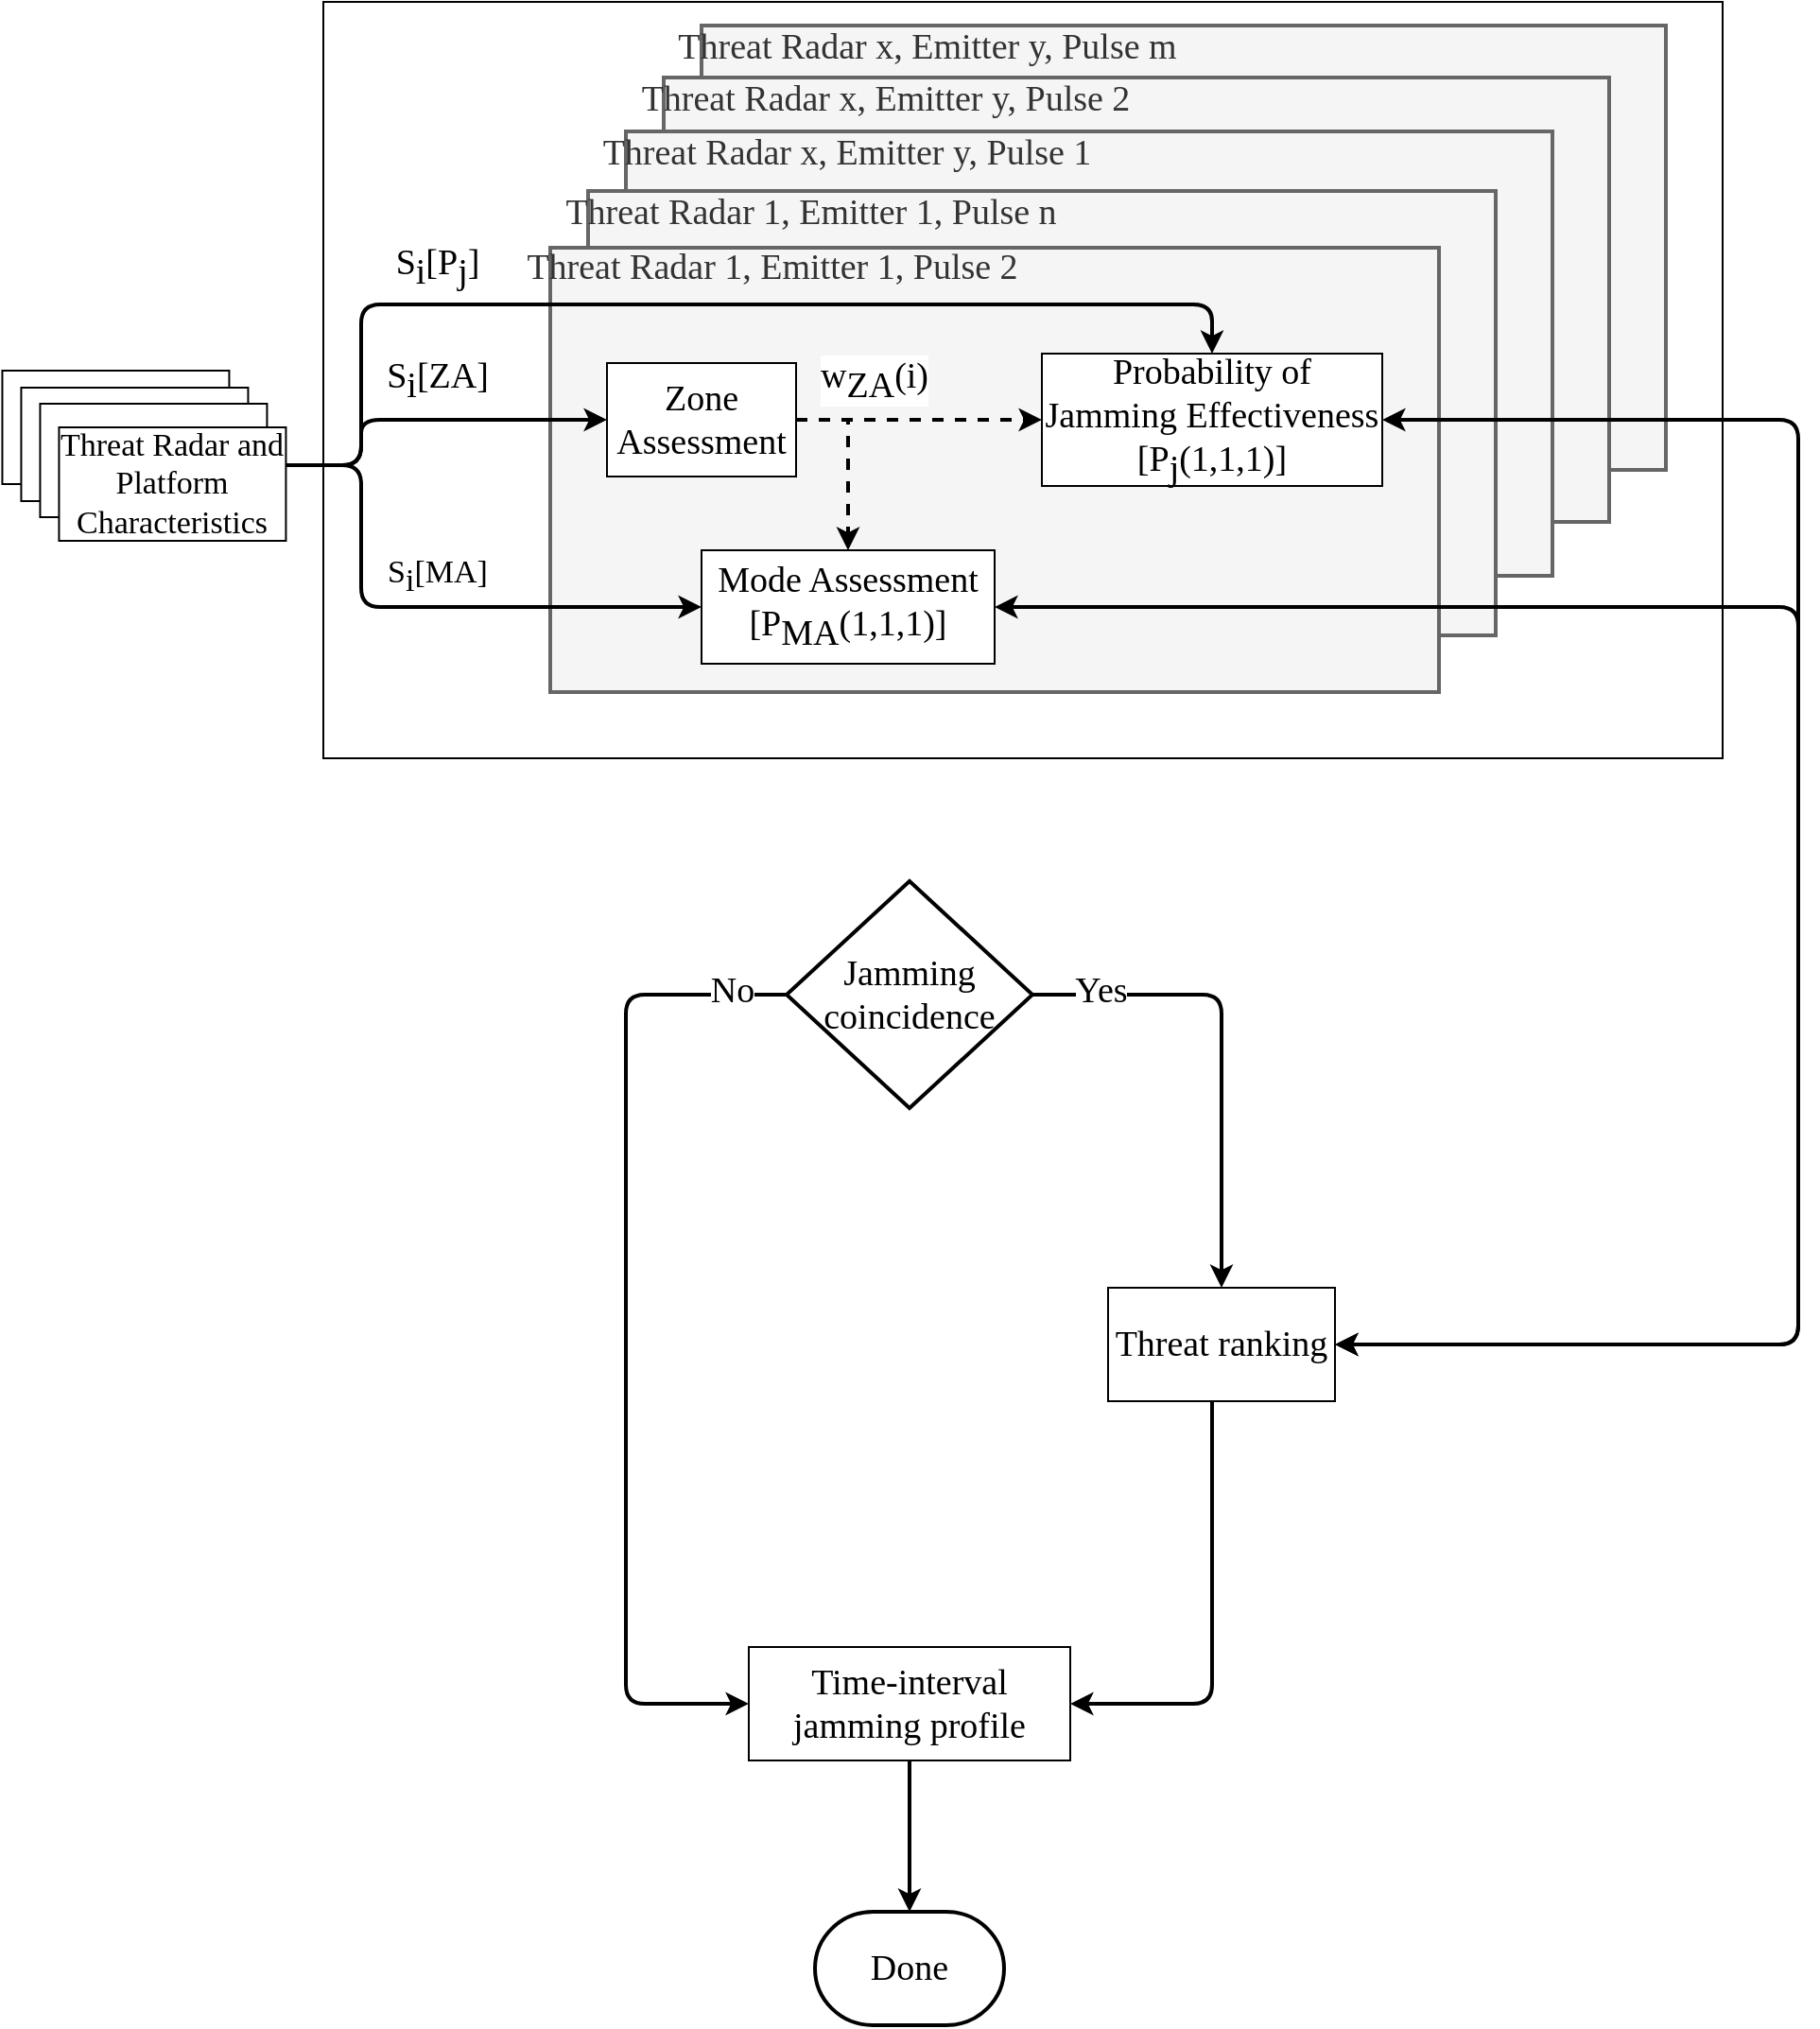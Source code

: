 <mxfile version="14.5.8" type="google" pages="8"><diagram id="Qj5mSAjxPsRm4wgqaKwQ" name="Page-6"><mxGraphModel dx="1635" dy="814" grid="1" gridSize="10" guides="1" tooltips="1" connect="1" arrows="1" fold="1" page="1" pageScale="1" pageWidth="827" pageHeight="1169" math="0" shadow="0"><root><mxCell id="c7TDXSfZ1xripssSBwG2-0"/><mxCell id="c7TDXSfZ1xripssSBwG2-1" parent="c7TDXSfZ1xripssSBwG2-0"/><mxCell id="KREjpzgOyQ1tGQ_K5d7_-0" value="" style="rounded=0;whiteSpace=wrap;html=1;fontFamily=Times New Roman;fontSize=19;" parent="c7TDXSfZ1xripssSBwG2-1" vertex="1"><mxGeometry x="170" y="30" width="740" height="400" as="geometry"/></mxCell><mxCell id="7eXsxWEdsbnPTwkQ_1Vn-0" value="Threat Radar x, Emitter y, Pulse m" style="rounded=0;fontSize=19;spacingLeft=-271;spacingTop=-217;labelBackgroundColor=none;labelBorderColor=none;fillColor=#f5f5f5;strokeColor=#666666;fontColor=#333333;strokeWidth=2;shadow=0;comic=0;glass=0;fontFamily=Times New Roman;" parent="c7TDXSfZ1xripssSBwG2-1" vertex="1"><mxGeometry x="370" y="42.5" width="510" height="235" as="geometry"/></mxCell><mxCell id="7eXsxWEdsbnPTwkQ_1Vn-1" value="Threat Radar x, Emitter y, Pulse 2" style="rounded=0;fontSize=19;spacingLeft=-265;spacingTop=-217;labelBackgroundColor=none;labelBorderColor=none;fillColor=#f5f5f5;strokeColor=#666666;fontColor=#333333;strokeWidth=2;shadow=0;comic=0;glass=0;fontFamily=Times New Roman;" parent="c7TDXSfZ1xripssSBwG2-1" vertex="1"><mxGeometry x="350" y="70" width="500" height="235" as="geometry"/></mxCell><mxCell id="7eXsxWEdsbnPTwkQ_1Vn-2" value="Threat Radar x, Emitter y, Pulse 1" style="rounded=0;fontSize=19;spacingLeft=-256;spacingTop=-217;labelBackgroundColor=none;labelBorderColor=none;fillColor=#f5f5f5;strokeColor=#666666;strokeWidth=2;shadow=0;comic=0;glass=0;fontColor=#333333;fontFamily=Times New Roman;" parent="c7TDXSfZ1xripssSBwG2-1" vertex="1"><mxGeometry x="330" y="98.5" width="490" height="235" as="geometry"/></mxCell><mxCell id="7eXsxWEdsbnPTwkQ_1Vn-3" value="Threat Radar 1, Emitter 1, Pulse n" style="rounded=0;fontSize=19;spacingLeft=-244;spacingTop=-217;labelBackgroundColor=none;labelBorderColor=none;fillColor=#f5f5f5;strokeColor=#666666;fontColor=#333333;strokeWidth=2;shadow=0;comic=0;glass=0;fontFamily=Times New Roman;" parent="c7TDXSfZ1xripssSBwG2-1" vertex="1"><mxGeometry x="310" y="130" width="480" height="235" as="geometry"/></mxCell><mxCell id="7eXsxWEdsbnPTwkQ_1Vn-4" value="Threat Radar 1, Emitter 1, Pulse 2" style="rounded=0;fontSize=19;spacingLeft=-235;spacingTop=-219;labelBackgroundColor=none;labelBorderColor=none;strokeWidth=2;shadow=0;comic=0;glass=0;fillColor=#f5f5f5;strokeColor=#666666;fontColor=#333333;fontFamily=Times New Roman;" parent="c7TDXSfZ1xripssSBwG2-1" vertex="1"><mxGeometry x="290" y="160" width="470" height="235" as="geometry"/></mxCell><mxCell id="7eXsxWEdsbnPTwkQ_1Vn-11" value="&lt;div style=&quot;font-size: 19px;&quot;&gt;Time-interval&lt;/div&gt;&lt;div style=&quot;font-size: 19px;&quot;&gt;jamming profile&lt;br style=&quot;font-size: 19px;&quot;&gt;&lt;/div&gt;" style="rounded=0;whiteSpace=wrap;html=1;fontSize=19;fontFamily=Times New Roman;" parent="c7TDXSfZ1xripssSBwG2-1" vertex="1"><mxGeometry x="395" y="900" width="170" height="60" as="geometry"/></mxCell><mxCell id="7eXsxWEdsbnPTwkQ_1Vn-15" value="Zone Assessment" style="rounded=0;whiteSpace=wrap;html=1;fontSize=19;fontFamily=Times New Roman;" parent="c7TDXSfZ1xripssSBwG2-1" vertex="1"><mxGeometry x="320" y="221" width="100" height="60" as="geometry"/></mxCell><mxCell id="7eXsxWEdsbnPTwkQ_1Vn-16" value="Probability of Jamming Effectiveness &lt;br style=&quot;font-size: 19px;&quot;&gt;[P&lt;sub style=&quot;font-size: 19px;&quot;&gt;j&lt;/sub&gt;(1,1,1)]" style="rounded=0;whiteSpace=wrap;html=1;fontSize=19;fontFamily=Times New Roman;" parent="c7TDXSfZ1xripssSBwG2-1" vertex="1"><mxGeometry x="550" y="216" width="180" height="70" as="geometry"/></mxCell><mxCell id="7eXsxWEdsbnPTwkQ_1Vn-17" value="" style="edgeStyle=orthogonalEdgeStyle;rounded=0;orthogonalLoop=1;jettySize=auto;html=1;dashed=1;fontSize=19;strokeWidth=2;fontFamily=Times New Roman;" parent="c7TDXSfZ1xripssSBwG2-1" source="7eXsxWEdsbnPTwkQ_1Vn-15" target="7eXsxWEdsbnPTwkQ_1Vn-16" edge="1"><mxGeometry y="15" relative="1" as="geometry"><mxPoint as="offset"/></mxGeometry></mxCell><mxCell id="7eXsxWEdsbnPTwkQ_1Vn-18" value="Mode Assessment&lt;br style=&quot;font-size: 19px;&quot;&gt;[P&lt;sub style=&quot;font-size: 19px;&quot;&gt;MA&lt;/sub&gt;(1,1,1)]&lt;br style=&quot;font-size: 19px;&quot;&gt;" style="rounded=0;whiteSpace=wrap;html=1;fontSize=19;fontFamily=Times New Roman;" parent="c7TDXSfZ1xripssSBwG2-1" vertex="1"><mxGeometry x="370" y="320" width="155" height="60" as="geometry"/></mxCell><mxCell id="7eXsxWEdsbnPTwkQ_1Vn-21" value="S&lt;sub style=&quot;font-size: 19px;&quot;&gt;i&lt;/sub&gt;[P&lt;sub style=&quot;font-size: 19px;&quot;&gt;j&lt;/sub&gt;]" style="endArrow=classic;html=1;exitX=1;exitY=0.5;exitDx=0;exitDy=0;edgeStyle=orthogonalEdgeStyle;fontSize=19;strokeWidth=2;entryX=0.5;entryY=0;entryDx=0;entryDy=0;spacingLeft=0;fontFamily=Times New Roman;" parent="c7TDXSfZ1xripssSBwG2-1" target="7eXsxWEdsbnPTwkQ_1Vn-16" edge="1"><mxGeometry x="-0.451" y="20" width="50" height="50" relative="1" as="geometry"><mxPoint x="150" y="275" as="sourcePoint"/><mxPoint x="370" y="110" as="targetPoint"/><Array as="points"><mxPoint x="190" y="275"/><mxPoint x="190" y="190"/><mxPoint x="640" y="190"/></Array><mxPoint as="offset"/></mxGeometry></mxCell><mxCell id="7eXsxWEdsbnPTwkQ_1Vn-22" value="S&lt;sub style=&quot;font-size: 19px;&quot;&gt;i&lt;/sub&gt;[ZA]" style="endArrow=classic;html=1;entryX=0;entryY=0.5;entryDx=0;entryDy=0;edgeStyle=orthogonalEdgeStyle;fontSize=19;strokeWidth=2;exitX=1;exitY=0.5;exitDx=0;exitDy=0;fontFamily=Times New Roman;" parent="c7TDXSfZ1xripssSBwG2-1" target="7eXsxWEdsbnPTwkQ_1Vn-15" edge="1"><mxGeometry x="0.072" y="21" width="50" height="50" relative="1" as="geometry"><mxPoint x="150" y="275" as="sourcePoint"/><mxPoint x="80" y="430" as="targetPoint"/><Array as="points"><mxPoint x="190" y="275"/><mxPoint x="190" y="251"/></Array><mxPoint as="offset"/></mxGeometry></mxCell><mxCell id="7eXsxWEdsbnPTwkQ_1Vn-23" value="" style="endArrow=classic;html=1;entryX=0;entryY=0.5;entryDx=0;entryDy=0;exitX=1;exitY=0.5;exitDx=0;exitDy=0;edgeStyle=orthogonalEdgeStyle;strokeWidth=2;fontFamily=Times New Roman;fontSize=19;" parent="c7TDXSfZ1xripssSBwG2-1" target="7eXsxWEdsbnPTwkQ_1Vn-18" edge="1"><mxGeometry width="50" height="50" relative="1" as="geometry"><mxPoint x="150" y="275" as="sourcePoint"/><mxPoint x="240" y="340" as="targetPoint"/><Array as="points"><mxPoint x="190" y="275"/><mxPoint x="190" y="350"/></Array></mxGeometry></mxCell><mxCell id="7eXsxWEdsbnPTwkQ_1Vn-24" value="S&lt;sub style=&quot;font-size: 17px;&quot;&gt;i&lt;/sub&gt;[MA]" style="text;html=1;resizable=0;points=[];align=center;verticalAlign=middle;labelBackgroundColor=#ffffff;fontSize=17;fontFamily=Times New Roman;" parent="7eXsxWEdsbnPTwkQ_1Vn-23" vertex="1" connectable="0"><mxGeometry x="0.51" y="1" relative="1" as="geometry"><mxPoint x="-67.72" y="-15.51" as="offset"/></mxGeometry></mxCell><mxCell id="7eXsxWEdsbnPTwkQ_1Vn-25" value="" style="group;fontFamily=Times New Roman;fontSize=19;" parent="c7TDXSfZ1xripssSBwG2-1" vertex="1" connectable="0"><mxGeometry x="0.214" y="225" width="150" height="90" as="geometry"/></mxCell><mxCell id="7eXsxWEdsbnPTwkQ_1Vn-26" value="" style="group;fontFamily=Times New Roman;fontSize=17;" parent="7eXsxWEdsbnPTwkQ_1Vn-25" vertex="1" connectable="0"><mxGeometry width="150" height="90" as="geometry"/></mxCell><mxCell id="7eXsxWEdsbnPTwkQ_1Vn-27" value="" style="rounded=0;whiteSpace=wrap;html=1;fontSize=17;fontFamily=Times New Roman;" parent="7eXsxWEdsbnPTwkQ_1Vn-26" vertex="1"><mxGeometry width="120" height="60" as="geometry"/></mxCell><mxCell id="7eXsxWEdsbnPTwkQ_1Vn-28" value="" style="rounded=0;whiteSpace=wrap;html=1;fontSize=17;fontFamily=Times New Roman;" parent="7eXsxWEdsbnPTwkQ_1Vn-26" vertex="1"><mxGeometry x="10" y="9" width="120" height="60" as="geometry"/></mxCell><mxCell id="7eXsxWEdsbnPTwkQ_1Vn-29" value="" style="rounded=0;whiteSpace=wrap;html=1;fontSize=17;fontFamily=Times New Roman;" parent="7eXsxWEdsbnPTwkQ_1Vn-26" vertex="1"><mxGeometry x="20" y="17.5" width="120" height="60" as="geometry"/></mxCell><mxCell id="7eXsxWEdsbnPTwkQ_1Vn-30" value="Threat Radar and Platform Characteristics" style="rounded=0;whiteSpace=wrap;html=1;fontSize=17;fontFamily=Times New Roman;" parent="7eXsxWEdsbnPTwkQ_1Vn-26" vertex="1"><mxGeometry x="30" y="30" width="120" height="60" as="geometry"/></mxCell><mxCell id="7eXsxWEdsbnPTwkQ_1Vn-43" value="" style="endArrow=classic;html=1;fontSize=19;edgeStyle=orthogonalEdgeStyle;strokeWidth=2;startArrow=none;startFill=0;endFill=1;fontFamily=Times New Roman;" parent="c7TDXSfZ1xripssSBwG2-1" target="7eXsxWEdsbnPTwkQ_1Vn-11" edge="1"><mxGeometry width="50" height="50" relative="1" as="geometry"><mxPoint x="640.0" y="770" as="sourcePoint"/><mxPoint x="560" y="930" as="targetPoint"/><Array as="points"><mxPoint x="640" y="930"/></Array></mxGeometry></mxCell><mxCell id="tK0azqhwu3ZQPzYV99Mj-14" value="" style="endArrow=classic;html=1;fontSize=19;fontColor=#000000;edgeStyle=orthogonalEdgeStyle;strokeWidth=2;entryX=0.5;entryY=0;entryDx=0;entryDy=0;entryPerimeter=0;fontFamily=Times New Roman;exitX=0.5;exitY=1;exitDx=0;exitDy=0;" parent="c7TDXSfZ1xripssSBwG2-1" source="7eXsxWEdsbnPTwkQ_1Vn-11" target="tK0azqhwu3ZQPzYV99Mj-16" edge="1"><mxGeometry width="50" height="50" relative="1" as="geometry"><mxPoint x="495" y="960" as="sourcePoint"/><mxPoint x="938.5" y="1105.5" as="targetPoint"/><Array as="points"><mxPoint x="480" y="1020"/><mxPoint x="480" y="1020"/></Array></mxGeometry></mxCell><mxCell id="tK0azqhwu3ZQPzYV99Mj-16" value="Done" style="strokeWidth=2;html=1;shape=mxgraph.flowchart.terminator;whiteSpace=wrap;fontSize=19;fontColor=#000000;fillColor=none;fontFamily=Times New Roman;" parent="c7TDXSfZ1xripssSBwG2-1" vertex="1"><mxGeometry x="430" y="1040" width="100" height="60" as="geometry"/></mxCell><mxCell id="SQHBnM3H-ctLrUqr1IoJ-0" value="Threat ranking" style="rounded=0;whiteSpace=wrap;html=1;fontSize=19;fontFamily=Times New Roman;" parent="c7TDXSfZ1xripssSBwG2-1" vertex="1"><mxGeometry x="585" y="710" width="120" height="60" as="geometry"/></mxCell><mxCell id="RK7I0qEQFyHiMKYxiZ15-0" value="w&lt;sub style=&quot;font-size: 19px;&quot;&gt;ZA&lt;/sub&gt;(i)" style="edgeStyle=orthogonalEdgeStyle;rounded=0;orthogonalLoop=1;jettySize=auto;html=1;dashed=1;fontSize=19;strokeWidth=2;exitX=1;exitY=0.5;exitDx=0;exitDy=0;fontFamily=Times New Roman;" parent="c7TDXSfZ1xripssSBwG2-1" source="7eXsxWEdsbnPTwkQ_1Vn-15" target="7eXsxWEdsbnPTwkQ_1Vn-18" edge="1"><mxGeometry x="-0.43" y="24" relative="1" as="geometry"><mxPoint x="-11" y="-21" as="offset"/><mxPoint x="420" y="285" as="sourcePoint"/><mxPoint x="534" y="285" as="targetPoint"/></mxGeometry></mxCell><mxCell id="LlDxh2vtz9VvNvso7hC2-5" value="Jamming coincidence" style="rhombus;whiteSpace=wrap;html=1;rounded=0;shadow=0;glass=0;comic=0;labelBackgroundColor=none;strokeColor=#000000;strokeWidth=2;fillColor=#ffffff;gradientColor=none;fontSize=19;fontColor=#000000;fontFamily=Times New Roman;" parent="c7TDXSfZ1xripssSBwG2-1" vertex="1"><mxGeometry x="415" y="495" width="130" height="120" as="geometry"/></mxCell><mxCell id="LlDxh2vtz9VvNvso7hC2-7" value="" style="endArrow=classic;html=1;fontSize=19;edgeStyle=orthogonalEdgeStyle;strokeWidth=2;startArrow=none;startFill=0;endFill=1;fontFamily=Times New Roman;" parent="c7TDXSfZ1xripssSBwG2-1" source="LlDxh2vtz9VvNvso7hC2-5" target="SQHBnM3H-ctLrUqr1IoJ-0" edge="1"><mxGeometry width="50" height="50" relative="1" as="geometry"><mxPoint x="645.0" y="770" as="sourcePoint"/><mxPoint x="240" y="720" as="targetPoint"/><Array as="points"><mxPoint x="645" y="555"/></Array></mxGeometry></mxCell><mxCell id="LlDxh2vtz9VvNvso7hC2-9" value="" style="endArrow=classic;html=1;fontSize=19;edgeStyle=orthogonalEdgeStyle;strokeWidth=2;startArrow=none;startFill=0;endFill=1;fontFamily=Times New Roman;exitX=0;exitY=0.5;exitDx=0;exitDy=0;entryX=0;entryY=0.5;entryDx=0;entryDy=0;" parent="c7TDXSfZ1xripssSBwG2-1" source="LlDxh2vtz9VvNvso7hC2-5" target="7eXsxWEdsbnPTwkQ_1Vn-11" edge="1"><mxGeometry width="50" height="50" relative="1" as="geometry"><mxPoint x="540" y="555" as="sourcePoint"/><mxPoint x="645.0" y="710" as="targetPoint"/><Array as="points"><mxPoint x="330" y="555"/><mxPoint x="330" y="930"/></Array></mxGeometry></mxCell><mxCell id="LlDxh2vtz9VvNvso7hC2-11" value="" style="endArrow=classic;html=1;fontSize=19;edgeStyle=orthogonalEdgeStyle;strokeWidth=2;startArrow=classic;startFill=1;endFill=1;fontFamily=Times New Roman;exitX=1;exitY=0.5;exitDx=0;exitDy=0;entryX=1;entryY=0.5;entryDx=0;entryDy=0;" parent="c7TDXSfZ1xripssSBwG2-1" source="7eXsxWEdsbnPTwkQ_1Vn-16" target="SQHBnM3H-ctLrUqr1IoJ-0" edge="1"><mxGeometry width="50" height="50" relative="1" as="geometry"><mxPoint x="420" y="555" as="sourcePoint"/><mxPoint x="395" y="930" as="targetPoint"/><Array as="points"><mxPoint x="950" y="251"/><mxPoint x="950" y="740"/></Array></mxGeometry></mxCell><mxCell id="LlDxh2vtz9VvNvso7hC2-12" value="" style="endArrow=classic;html=1;fontSize=19;edgeStyle=orthogonalEdgeStyle;strokeWidth=2;startArrow=classic;startFill=1;endFill=1;fontFamily=Times New Roman;exitX=1;exitY=0.5;exitDx=0;exitDy=0;entryX=1;entryY=0.5;entryDx=0;entryDy=0;" parent="c7TDXSfZ1xripssSBwG2-1" source="7eXsxWEdsbnPTwkQ_1Vn-18" target="SQHBnM3H-ctLrUqr1IoJ-0" edge="1"><mxGeometry width="50" height="50" relative="1" as="geometry"><mxPoint x="730" y="251" as="sourcePoint"/><mxPoint x="950" y="440" as="targetPoint"/><Array as="points"><mxPoint x="950" y="350"/><mxPoint x="950" y="740"/></Array></mxGeometry></mxCell><mxCell id="LlDxh2vtz9VvNvso7hC2-14" value="No" style="text;html=1;resizable=0;points=[];align=center;verticalAlign=middle;labelBackgroundColor=#ffffff;fontSize=19;fontFamily=Times New Roman;" parent="c7TDXSfZ1xripssSBwG2-1" vertex="1" connectable="0"><mxGeometry x="574.996" y="554.999" as="geometry"><mxPoint x="-189" y="-2" as="offset"/></mxGeometry></mxCell><mxCell id="LlDxh2vtz9VvNvso7hC2-15" value="Yes" style="text;html=1;resizable=0;points=[];align=center;verticalAlign=middle;labelBackgroundColor=#ffffff;fontSize=19;fontFamily=Times New Roman;" parent="c7TDXSfZ1xripssSBwG2-1" vertex="1" connectable="0"><mxGeometry x="769.996" y="554.999" as="geometry"><mxPoint x="-189" y="-2" as="offset"/></mxGeometry></mxCell></root></mxGraphModel></diagram><diagram id="uUz6Mp7Bk8a_wfcbX8A2" name="Page-4"><mxGraphModel dx="3289" dy="814" grid="1" gridSize="10" guides="1" tooltips="1" connect="1" arrows="1" fold="1" page="1" pageScale="1" pageWidth="827" pageHeight="1169" math="0" shadow="0"><root><mxCell id="O7MGCuzjj07Ll6PQue1w-0"/><mxCell id="O7MGCuzjj07Ll6PQue1w-1" parent="O7MGCuzjj07Ll6PQue1w-0"/><mxCell id="O7MGCuzjj07Ll6PQue1w-2" value="" style="rounded=0;whiteSpace=wrap;html=1;fillColor=#ffffff;gradientColor=#ffffff;fontSize=18;" parent="O7MGCuzjj07Ll6PQue1w-1" vertex="1"><mxGeometry x="-75" y="120" width="461" height="750" as="geometry"/></mxCell><mxCell id="O7MGCuzjj07Ll6PQue1w-3" value="" style="rounded=0;whiteSpace=wrap;html=1;fontSize=14;" parent="O7MGCuzjj07Ll6PQue1w-1" vertex="1"><mxGeometry x="-930" y="190" width="790" height="610" as="geometry"/></mxCell><mxCell id="O7MGCuzjj07Ll6PQue1w-4" value="" style="rounded=0;whiteSpace=wrap;html=1;fontSize=14;" parent="O7MGCuzjj07Ll6PQue1w-1" vertex="1"><mxGeometry x="-920" y="200" width="790" height="630" as="geometry"/></mxCell><mxCell id="O7MGCuzjj07Ll6PQue1w-5" value="" style="rounded=0;whiteSpace=wrap;html=1;fontSize=14;" parent="O7MGCuzjj07Ll6PQue1w-1" vertex="1"><mxGeometry x="-910" y="215" width="790" height="635" as="geometry"/></mxCell><mxCell id="O7MGCuzjj07Ll6PQue1w-6" value="&lt;font style=&quot;font-size: 14px&quot;&gt;Threat Radar&lt;/font&gt;&lt;br&gt;" style="rounded=0;whiteSpace=wrap;html=1;" parent="O7MGCuzjj07Ll6PQue1w-1" vertex="1"><mxGeometry x="-510" y="235" width="120" height="60" as="geometry"/></mxCell><mxCell id="O7MGCuzjj07Ll6PQue1w-7" value="&lt;font style=&quot;font-size: 14px&quot;&gt;Emitter 1&lt;/font&gt;&lt;br&gt;" style="rounded=0;whiteSpace=wrap;html=1;" parent="O7MGCuzjj07Ll6PQue1w-1" vertex="1"><mxGeometry x="-680" y="365" width="120" height="60" as="geometry"/></mxCell><mxCell id="O7MGCuzjj07Ll6PQue1w-8" value="&lt;font style=&quot;font-size: 14px&quot;&gt;Emitter n&lt;/font&gt;&lt;br&gt;" style="rounded=0;whiteSpace=wrap;html=1;" parent="O7MGCuzjj07Ll6PQue1w-1" vertex="1"><mxGeometry x="-337" y="365" width="120" height="60" as="geometry"/></mxCell><mxCell id="O7MGCuzjj07Ll6PQue1w-9" value="Mode 1" style="rounded=0;whiteSpace=wrap;html=1;fontSize=14;" parent="O7MGCuzjj07Ll6PQue1w-1" vertex="1"><mxGeometry x="-760" y="505" width="120" height="60" as="geometry"/></mxCell><mxCell id="O7MGCuzjj07Ll6PQue1w-10" value="Mode x" style="rounded=0;whiteSpace=wrap;html=1;fontSize=14;" parent="O7MGCuzjj07Ll6PQue1w-1" vertex="1"><mxGeometry x="-590" y="505" width="120" height="60" as="geometry"/></mxCell><mxCell id="O7MGCuzjj07Ll6PQue1w-11" value="Mode 1" style="rounded=0;whiteSpace=wrap;html=1;fontSize=14;" parent="O7MGCuzjj07Ll6PQue1w-1" vertex="1"><mxGeometry x="-420" y="505" width="120" height="60" as="geometry"/></mxCell><mxCell id="O7MGCuzjj07Ll6PQue1w-12" value="Mode y" style="rounded=0;whiteSpace=wrap;html=1;fontSize=14;" parent="O7MGCuzjj07Ll6PQue1w-1" vertex="1"><mxGeometry x="-250" y="505" width="120" height="60" as="geometry"/></mxCell><mxCell id="yH9T5acNRBGXrezs1ow1-1" value="" style="edgeStyle=orthogonalEdgeStyle;rounded=0;orthogonalLoop=1;jettySize=auto;html=1;exitX=0.25;exitY=1;exitDx=0;exitDy=0;" parent="O7MGCuzjj07Ll6PQue1w-1" source="O7MGCuzjj07Ll6PQue1w-13" target="yH9T5acNRBGXrezs1ow1-0" edge="1"><mxGeometry relative="1" as="geometry"/></mxCell><mxCell id="O7MGCuzjj07Ll6PQue1w-13" value="Pulse Train" style="rounded=0;whiteSpace=wrap;html=1;fontSize=14;" parent="O7MGCuzjj07Ll6PQue1w-1" vertex="1"><mxGeometry x="-760" y="645" width="120" height="60" as="geometry"/></mxCell><mxCell id="yH9T5acNRBGXrezs1ow1-0" value="Pulse 1" style="rounded=0;whiteSpace=wrap;html=1;fontSize=14;" parent="O7MGCuzjj07Ll6PQue1w-1" vertex="1"><mxGeometry x="-760" y="760" width="60" height="60" as="geometry"/></mxCell><mxCell id="O7MGCuzjj07Ll6PQue1w-14" value="Pulse Train" style="rounded=0;whiteSpace=wrap;html=1;fontSize=14;" parent="O7MGCuzjj07Ll6PQue1w-1" vertex="1"><mxGeometry x="-590" y="645" width="120" height="60" as="geometry"/></mxCell><mxCell id="O7MGCuzjj07Ll6PQue1w-15" value="Pulse Train" style="rounded=0;whiteSpace=wrap;html=1;fontSize=14;" parent="O7MGCuzjj07Ll6PQue1w-1" vertex="1"><mxGeometry x="-420" y="645" width="120" height="60" as="geometry"/></mxCell><mxCell id="O7MGCuzjj07Ll6PQue1w-16" value="Pulse Train" style="rounded=0;whiteSpace=wrap;html=1;fontSize=14;" parent="O7MGCuzjj07Ll6PQue1w-1" vertex="1"><mxGeometry x="-250" y="645" width="120" height="60" as="geometry"/></mxCell><mxCell id="O7MGCuzjj07Ll6PQue1w-17" value="" style="endArrow=classic;html=1;fontSize=14;exitX=0.5;exitY=1;exitDx=0;exitDy=0;entryX=0.5;entryY=0;entryDx=0;entryDy=0;edgeStyle=orthogonalEdgeStyle;" parent="O7MGCuzjj07Ll6PQue1w-1" source="O7MGCuzjj07Ll6PQue1w-9" target="O7MGCuzjj07Ll6PQue1w-13" edge="1"><mxGeometry width="50" height="50" relative="1" as="geometry"><mxPoint x="-770" y="775" as="sourcePoint"/><mxPoint x="-700" y="615" as="targetPoint"/></mxGeometry></mxCell><mxCell id="O7MGCuzjj07Ll6PQue1w-18" value="" style="endArrow=classic;html=1;fontSize=14;exitX=0.5;exitY=1;exitDx=0;exitDy=0;edgeStyle=orthogonalEdgeStyle;" parent="O7MGCuzjj07Ll6PQue1w-1" source="O7MGCuzjj07Ll6PQue1w-10" target="O7MGCuzjj07Ll6PQue1w-14" edge="1"><mxGeometry width="50" height="50" relative="1" as="geometry"><mxPoint x="-760" y="785" as="sourcePoint"/><mxPoint x="-710" y="735" as="targetPoint"/></mxGeometry></mxCell><mxCell id="O7MGCuzjj07Ll6PQue1w-19" value="" style="endArrow=classic;html=1;fontSize=14;exitX=0.5;exitY=1;exitDx=0;exitDy=0;entryX=0.5;entryY=0;entryDx=0;entryDy=0;edgeStyle=orthogonalEdgeStyle;" parent="O7MGCuzjj07Ll6PQue1w-1" source="O7MGCuzjj07Ll6PQue1w-11" target="O7MGCuzjj07Ll6PQue1w-15" edge="1"><mxGeometry width="50" height="50" relative="1" as="geometry"><mxPoint x="-750" y="795" as="sourcePoint"/><mxPoint x="-700" y="745" as="targetPoint"/></mxGeometry></mxCell><mxCell id="O7MGCuzjj07Ll6PQue1w-20" value="" style="endArrow=classic;html=1;fontSize=14;exitX=0.5;exitY=1;exitDx=0;exitDy=0;entryX=0.5;entryY=0;entryDx=0;entryDy=0;edgeStyle=orthogonalEdgeStyle;" parent="O7MGCuzjj07Ll6PQue1w-1" source="O7MGCuzjj07Ll6PQue1w-12" target="O7MGCuzjj07Ll6PQue1w-16" edge="1"><mxGeometry width="50" height="50" relative="1" as="geometry"><mxPoint x="-740" y="805" as="sourcePoint"/><mxPoint x="-690" y="755" as="targetPoint"/></mxGeometry></mxCell><mxCell id="O7MGCuzjj07Ll6PQue1w-21" value="" style="endArrow=classic;html=1;fontSize=14;exitX=0.5;exitY=1;exitDx=0;exitDy=0;entryX=0.5;entryY=0;entryDx=0;entryDy=0;edgeStyle=orthogonalEdgeStyle;" parent="O7MGCuzjj07Ll6PQue1w-1" source="O7MGCuzjj07Ll6PQue1w-7" target="O7MGCuzjj07Ll6PQue1w-9" edge="1"><mxGeometry width="50" height="50" relative="1" as="geometry"><mxPoint x="-730" y="815" as="sourcePoint"/><mxPoint x="-680" y="765" as="targetPoint"/></mxGeometry></mxCell><mxCell id="O7MGCuzjj07Ll6PQue1w-22" value="" style="endArrow=classic;html=1;fontSize=14;exitX=0.5;exitY=1;exitDx=0;exitDy=0;entryX=0.5;entryY=0;entryDx=0;entryDy=0;edgeStyle=orthogonalEdgeStyle;" parent="O7MGCuzjj07Ll6PQue1w-1" source="O7MGCuzjj07Ll6PQue1w-7" target="O7MGCuzjj07Ll6PQue1w-10" edge="1"><mxGeometry width="50" height="50" relative="1" as="geometry"><mxPoint x="-720" y="825" as="sourcePoint"/><mxPoint x="-670" y="775" as="targetPoint"/></mxGeometry></mxCell><mxCell id="O7MGCuzjj07Ll6PQue1w-23" value="" style="endArrow=classic;html=1;fontSize=14;exitX=0.5;exitY=1;exitDx=0;exitDy=0;entryX=0.5;entryY=0;entryDx=0;entryDy=0;edgeStyle=orthogonalEdgeStyle;" parent="O7MGCuzjj07Ll6PQue1w-1" source="O7MGCuzjj07Ll6PQue1w-8" target="O7MGCuzjj07Ll6PQue1w-11" edge="1"><mxGeometry width="50" height="50" relative="1" as="geometry"><mxPoint x="-710" y="835" as="sourcePoint"/><mxPoint x="-660" y="785" as="targetPoint"/></mxGeometry></mxCell><mxCell id="O7MGCuzjj07Ll6PQue1w-24" value="" style="endArrow=classic;html=1;fontSize=14;exitX=0.5;exitY=1;exitDx=0;exitDy=0;entryX=0.5;entryY=0;entryDx=0;entryDy=0;edgeStyle=orthogonalEdgeStyle;" parent="O7MGCuzjj07Ll6PQue1w-1" source="O7MGCuzjj07Ll6PQue1w-8" target="O7MGCuzjj07Ll6PQue1w-12" edge="1"><mxGeometry width="50" height="50" relative="1" as="geometry"><mxPoint x="-700" y="845" as="sourcePoint"/><mxPoint x="-650" y="795" as="targetPoint"/></mxGeometry></mxCell><mxCell id="O7MGCuzjj07Ll6PQue1w-25" value="" style="endArrow=classic;html=1;fontSize=14;exitX=0.5;exitY=1;exitDx=0;exitDy=0;entryX=0.5;entryY=0;entryDx=0;entryDy=0;edgeStyle=orthogonalEdgeStyle;" parent="O7MGCuzjj07Ll6PQue1w-1" source="O7MGCuzjj07Ll6PQue1w-6" target="O7MGCuzjj07Ll6PQue1w-7" edge="1"><mxGeometry width="50" height="50" relative="1" as="geometry"><mxPoint x="-690" y="855" as="sourcePoint"/><mxPoint x="-640" y="805" as="targetPoint"/></mxGeometry></mxCell><mxCell id="O7MGCuzjj07Ll6PQue1w-26" value="" style="endArrow=classic;html=1;fontSize=14;exitX=0.5;exitY=1;exitDx=0;exitDy=0;entryX=0.5;entryY=0;entryDx=0;entryDy=0;edgeStyle=orthogonalEdgeStyle;" parent="O7MGCuzjj07Ll6PQue1w-1" source="O7MGCuzjj07Ll6PQue1w-6" target="O7MGCuzjj07Ll6PQue1w-8" edge="1"><mxGeometry width="50" height="50" relative="1" as="geometry"><mxPoint x="-680" y="865" as="sourcePoint"/><mxPoint x="-630" y="815" as="targetPoint"/></mxGeometry></mxCell><mxCell id="O7MGCuzjj07Ll6PQue1w-27" value="Threat Ranking" style="rounded=0;whiteSpace=wrap;html=1;fontSize=14;" parent="O7MGCuzjj07Ll6PQue1w-1" vertex="1"><mxGeometry x="10.5" y="235" width="120" height="60" as="geometry"/></mxCell><mxCell id="O7MGCuzjj07Ll6PQue1w-28" value="Zone Assessment" style="rounded=0;whiteSpace=wrap;html=1;fontSize=14;" parent="O7MGCuzjj07Ll6PQue1w-1" vertex="1"><mxGeometry x="10.5" y="365" width="120" height="60" as="geometry"/></mxCell><mxCell id="O7MGCuzjj07Ll6PQue1w-29" value="Mode Assessment" style="rounded=0;whiteSpace=wrap;html=1;fontSize=14;" parent="O7MGCuzjj07Ll6PQue1w-1" vertex="1"><mxGeometry x="10.5" y="505" width="120" height="60" as="geometry"/></mxCell><mxCell id="O7MGCuzjj07Ll6PQue1w-30" value="Probability of Jamming Effectiveness" style="rounded=0;whiteSpace=wrap;html=1;fontSize=14;" parent="O7MGCuzjj07Ll6PQue1w-1" vertex="1"><mxGeometry x="10.5" y="705" width="120" height="60" as="geometry"/></mxCell><mxCell id="O7MGCuzjj07Ll6PQue1w-31" value="" style="endArrow=classic;html=1;fontSize=14;edgeStyle=orthogonalEdgeStyle;exitX=1;exitY=0.5;exitDx=0;exitDy=0;entryX=0.5;entryY=1;entryDx=0;entryDy=0;" parent="O7MGCuzjj07Ll6PQue1w-1" source="O7MGCuzjj07Ll6PQue1w-30" target="O7MGCuzjj07Ll6PQue1w-27" edge="1"><mxGeometry width="50" height="50" relative="1" as="geometry"><mxPoint x="310.5" y="310" as="sourcePoint"/><mxPoint x="100" y="320" as="targetPoint"/><Array as="points"><mxPoint x="131" y="736"/><mxPoint x="160" y="736"/><mxPoint x="160" y="340"/><mxPoint x="71" y="340"/><mxPoint x="71" y="300"/></Array></mxGeometry></mxCell><mxCell id="O7MGCuzjj07Ll6PQue1w-35" value="" style="endArrow=classic;html=1;fontSize=14;edgeStyle=orthogonalEdgeStyle;entryX=0;entryY=0.5;entryDx=0;entryDy=0;exitX=0;exitY=0.5;exitDx=0;exitDy=0;" parent="O7MGCuzjj07Ll6PQue1w-1" source="O7MGCuzjj07Ll6PQue1w-28" target="O7MGCuzjj07Ll6PQue1w-30" edge="1"><mxGeometry width="50" height="50" relative="1" as="geometry"><mxPoint x="11" y="396" as="sourcePoint"/><mxPoint x="51.214" y="654.714" as="targetPoint"/><Array as="points"><mxPoint x="-50" y="395"/><mxPoint x="-50" y="735"/></Array></mxGeometry></mxCell><mxCell id="O7MGCuzjj07Ll6PQue1w-36" value="" style="endArrow=classic;html=1;fontSize=14;edgeStyle=orthogonalEdgeStyle;exitX=1;exitY=0.5;exitDx=0;exitDy=0;" parent="O7MGCuzjj07Ll6PQue1w-1" target="O7MGCuzjj07Ll6PQue1w-27" edge="1"><mxGeometry width="50" height="50" relative="1" as="geometry"><mxPoint x="130.5" y="534" as="sourcePoint"/><mxPoint x="70.5" y="294" as="targetPoint"/><Array as="points"><mxPoint x="160" y="534"/><mxPoint x="160" y="340"/><mxPoint x="71" y="340"/></Array></mxGeometry></mxCell><mxCell id="O7MGCuzjj07Ll6PQue1w-38" value="" style="endArrow=classic;startArrow=classic;html=1;fontSize=14;entryX=0;entryY=0.5;entryDx=0;entryDy=0;exitX=1;exitY=0.5;exitDx=0;exitDy=0;edgeStyle=orthogonalEdgeStyle;startFill=1;" parent="O7MGCuzjj07Ll6PQue1w-1" source="O7MGCuzjj07Ll6PQue1w-27" target="O7MGCuzjj07Ll6PQue1w-37" edge="1"><mxGeometry width="50" height="50" relative="1" as="geometry"><mxPoint x="350.5" y="420" as="sourcePoint"/><mxPoint x="400.5" y="370" as="targetPoint"/><Array as="points"><mxPoint x="220.5" y="265"/><mxPoint x="220.5" y="265"/></Array></mxGeometry></mxCell><mxCell id="O7MGCuzjj07Ll6PQue1w-39" value="Threat Systems&lt;br style=&quot;font-size: 25px;&quot;&gt;" style="text;html=1;strokeColor=none;fillColor=none;align=center;verticalAlign=middle;whiteSpace=wrap;rounded=0;fontSize=25;opacity=50;" parent="O7MGCuzjj07Ll6PQue1w-1" vertex="1"><mxGeometry x="-530" y="130" width="180" height="20" as="geometry"/></mxCell><mxCell id="O7MGCuzjj07Ll6PQue1w-40" value="Time Interleaved Jammer&lt;br style=&quot;font-size: 18px;&quot;&gt;" style="text;html=1;strokeColor=none;fillColor=none;align=center;verticalAlign=middle;whiteSpace=wrap;rounded=0;fontSize=18;opacity=50;" parent="O7MGCuzjj07Ll6PQue1w-1" vertex="1"><mxGeometry x="-14.5" y="130" width="170" height="20" as="geometry"/></mxCell><mxCell id="O7MGCuzjj07Ll6PQue1w-41" value="Platform Jammer&lt;br style=&quot;font-size: 18px;&quot;&gt;" style="text;html=1;strokeColor=none;fillColor=none;align=center;verticalAlign=middle;whiteSpace=wrap;rounded=0;fontSize=18;opacity=50;" parent="O7MGCuzjj07Ll6PQue1w-1" vertex="1"><mxGeometry x="210.5" y="130" width="160" height="20" as="geometry"/></mxCell><mxCell id="O7MGCuzjj07Ll6PQue1w-42" value="Platform&lt;br style=&quot;font-size: 25px;&quot;&gt;" style="text;html=1;strokeColor=none;fillColor=none;align=center;verticalAlign=middle;whiteSpace=wrap;rounded=0;fontSize=25;opacity=50;" parent="O7MGCuzjj07Ll6PQue1w-1" vertex="1"><mxGeometry x="55.5" y="60" width="170" height="20" as="geometry"/></mxCell><mxCell id="O7MGCuzjj07Ll6PQue1w-43" value="Weapon System" style="rounded=0;whiteSpace=wrap;html=1;fontSize=14;" parent="O7MGCuzjj07Ll6PQue1w-1" vertex="1"><mxGeometry x="-900" y="505" width="120" height="60" as="geometry"/></mxCell><mxCell id="O7MGCuzjj07Ll6PQue1w-37" value="Adaptive Jamming Sequence" style="rounded=0;whiteSpace=wrap;html=1;fillColor=#ffffff;gradientColor=#ffffff;fontSize=14;" parent="O7MGCuzjj07Ll6PQue1w-1" vertex="1"><mxGeometry x="230.5" y="235" width="120" height="60" as="geometry"/></mxCell><mxCell id="uT8i_RsoUzMPCQLXgMYd-0" value="" style="endArrow=classic;html=1;edgeStyle=orthogonalEdgeStyle;exitX=0.5;exitY=1;exitDx=0;exitDy=0;" parent="O7MGCuzjj07Ll6PQue1w-1" source="O7MGCuzjj07Ll6PQue1w-37" target="O7MGCuzjj07Ll6PQue1w-30" edge="1"><mxGeometry width="50" height="50" relative="1" as="geometry"><mxPoint x="470" y="600" as="sourcePoint"/><mxPoint x="520" y="550" as="targetPoint"/><Array as="points"><mxPoint x="291" y="810"/><mxPoint x="71" y="810"/></Array></mxGeometry></mxCell><mxCell id="ppLaVaQnc5dcyVKYIrlN-0" value="" style="endArrow=classic;html=1;strokeWidth=1;exitX=0.5;exitY=1;exitDx=0;exitDy=0;entryX=0.5;entryY=1;entryDx=0;entryDy=0;edgeStyle=orthogonalEdgeStyle;" parent="O7MGCuzjj07Ll6PQue1w-1" source="O7MGCuzjj07Ll6PQue1w-37" target="O7MGCuzjj07Ll6PQue1w-29" edge="1"><mxGeometry width="50" height="50" relative="1" as="geometry"><mxPoint x="570" y="260" as="sourcePoint"/><mxPoint x="550" y="410" as="targetPoint"/><Array as="points"><mxPoint x="291" y="610"/><mxPoint x="71" y="610"/></Array></mxGeometry></mxCell><mxCell id="yH9T5acNRBGXrezs1ow1-2" value="Pulse n" style="rounded=0;whiteSpace=wrap;html=1;fontSize=14;" parent="O7MGCuzjj07Ll6PQue1w-1" vertex="1"><mxGeometry x="-700" y="760" width="60" height="60" as="geometry"/></mxCell><mxCell id="yH9T5acNRBGXrezs1ow1-3" value="" style="endArrow=classic;html=1;exitX=0.75;exitY=1;exitDx=0;exitDy=0;" parent="O7MGCuzjj07Ll6PQue1w-1" source="O7MGCuzjj07Ll6PQue1w-13" target="yH9T5acNRBGXrezs1ow1-2" edge="1"><mxGeometry width="50" height="50" relative="1" as="geometry"><mxPoint x="-570" y="810" as="sourcePoint"/><mxPoint x="-520" y="760" as="targetPoint"/></mxGeometry></mxCell><mxCell id="yH9T5acNRBGXrezs1ow1-4" value="" style="edgeStyle=orthogonalEdgeStyle;rounded=0;orthogonalLoop=1;jettySize=auto;html=1;exitX=0.25;exitY=1;exitDx=0;exitDy=0;" parent="O7MGCuzjj07Ll6PQue1w-1" target="yH9T5acNRBGXrezs1ow1-5" edge="1"><mxGeometry relative="1" as="geometry"><mxPoint x="-560" y="703" as="sourcePoint"/></mxGeometry></mxCell><mxCell id="yH9T5acNRBGXrezs1ow1-5" value="Pulse 1" style="rounded=0;whiteSpace=wrap;html=1;fontSize=14;" parent="O7MGCuzjj07Ll6PQue1w-1" vertex="1"><mxGeometry x="-590" y="757" width="60" height="60" as="geometry"/></mxCell><mxCell id="yH9T5acNRBGXrezs1ow1-6" value="Pulse n" style="rounded=0;whiteSpace=wrap;html=1;fontSize=14;" parent="O7MGCuzjj07Ll6PQue1w-1" vertex="1"><mxGeometry x="-530" y="757" width="60" height="60" as="geometry"/></mxCell><mxCell id="yH9T5acNRBGXrezs1ow1-7" value="" style="endArrow=classic;html=1;exitX=0.75;exitY=1;exitDx=0;exitDy=0;" parent="O7MGCuzjj07Ll6PQue1w-1" target="yH9T5acNRBGXrezs1ow1-6" edge="1"><mxGeometry width="50" height="50" relative="1" as="geometry"><mxPoint x="-500" y="703" as="sourcePoint"/><mxPoint x="-350" y="757" as="targetPoint"/></mxGeometry></mxCell><mxCell id="yH9T5acNRBGXrezs1ow1-8" value="" style="edgeStyle=orthogonalEdgeStyle;rounded=0;orthogonalLoop=1;jettySize=auto;html=1;exitX=0.25;exitY=1;exitDx=0;exitDy=0;" parent="O7MGCuzjj07Ll6PQue1w-1" target="yH9T5acNRBGXrezs1ow1-9" edge="1"><mxGeometry relative="1" as="geometry"><mxPoint x="-390" y="703" as="sourcePoint"/></mxGeometry></mxCell><mxCell id="yH9T5acNRBGXrezs1ow1-9" value="Pulse 1" style="rounded=0;whiteSpace=wrap;html=1;fontSize=14;" parent="O7MGCuzjj07Ll6PQue1w-1" vertex="1"><mxGeometry x="-420" y="757" width="60" height="60" as="geometry"/></mxCell><mxCell id="yH9T5acNRBGXrezs1ow1-10" value="Pulse n" style="rounded=0;whiteSpace=wrap;html=1;fontSize=14;" parent="O7MGCuzjj07Ll6PQue1w-1" vertex="1"><mxGeometry x="-360" y="757" width="60" height="60" as="geometry"/></mxCell><mxCell id="yH9T5acNRBGXrezs1ow1-11" value="" style="endArrow=classic;html=1;exitX=0.75;exitY=1;exitDx=0;exitDy=0;" parent="O7MGCuzjj07Ll6PQue1w-1" target="yH9T5acNRBGXrezs1ow1-10" edge="1"><mxGeometry width="50" height="50" relative="1" as="geometry"><mxPoint x="-330" y="703" as="sourcePoint"/><mxPoint x="-180" y="757" as="targetPoint"/></mxGeometry></mxCell><mxCell id="yH9T5acNRBGXrezs1ow1-12" value="" style="edgeStyle=orthogonalEdgeStyle;rounded=0;orthogonalLoop=1;jettySize=auto;html=1;exitX=0.25;exitY=1;exitDx=0;exitDy=0;" parent="O7MGCuzjj07Ll6PQue1w-1" target="yH9T5acNRBGXrezs1ow1-13" edge="1"><mxGeometry relative="1" as="geometry"><mxPoint x="-220" y="706" as="sourcePoint"/></mxGeometry></mxCell><mxCell id="yH9T5acNRBGXrezs1ow1-13" value="Pulse 1" style="rounded=0;whiteSpace=wrap;html=1;fontSize=14;" parent="O7MGCuzjj07Ll6PQue1w-1" vertex="1"><mxGeometry x="-250" y="760" width="60" height="60" as="geometry"/></mxCell><mxCell id="yH9T5acNRBGXrezs1ow1-14" value="Pulse n" style="rounded=0;whiteSpace=wrap;html=1;fontSize=14;" parent="O7MGCuzjj07Ll6PQue1w-1" vertex="1"><mxGeometry x="-190" y="760" width="60" height="60" as="geometry"/></mxCell><mxCell id="yH9T5acNRBGXrezs1ow1-15" value="" style="endArrow=classic;html=1;exitX=0.75;exitY=1;exitDx=0;exitDy=0;" parent="O7MGCuzjj07Ll6PQue1w-1" target="yH9T5acNRBGXrezs1ow1-14" edge="1"><mxGeometry width="50" height="50" relative="1" as="geometry"><mxPoint x="-160" y="706" as="sourcePoint"/><mxPoint x="-10" y="760" as="targetPoint"/></mxGeometry></mxCell><mxCell id="nQtx4ZJ9Xm0p7RI36vJT-2" value="" style="endArrow=classic;html=1;fontSize=14;edgeStyle=orthogonalEdgeStyle;entryX=0;entryY=0.5;entryDx=0;entryDy=0;exitX=0;exitY=0.5;exitDx=0;exitDy=0;" parent="O7MGCuzjj07Ll6PQue1w-1" source="O7MGCuzjj07Ll6PQue1w-28" target="O7MGCuzjj07Ll6PQue1w-29" edge="1"><mxGeometry width="50" height="50" relative="1" as="geometry"><mxPoint x="20.714" y="405.286" as="sourcePoint"/><mxPoint x="20.714" y="745.286" as="targetPoint"/><Array as="points"><mxPoint x="-50" y="395"/><mxPoint x="-50" y="535"/></Array></mxGeometry></mxCell><mxCell id="O7MGCuzjj07Ll6PQue1w-33" value="" style="rounded=1;whiteSpace=wrap;html=1;fontSize=14;fillColor=#ffe6cc;strokeColor=none;opacity=50;" parent="O7MGCuzjj07Ll6PQue1w-1" vertex="1"><mxGeometry x="-940" y="482.5" width="1340" height="100" as="geometry"/></mxCell><mxCell id="O7MGCuzjj07Ll6PQue1w-44" value="" style="rounded=1;whiteSpace=wrap;html=1;fontSize=14;fillColor=#d5e8d4;strokeColor=none;opacity=50;" parent="O7MGCuzjj07Ll6PQue1w-1" vertex="1"><mxGeometry x="-940" y="347.5" width="1340" height="95" as="geometry"/></mxCell><mxCell id="O7MGCuzjj07Ll6PQue1w-32" value="" style="rounded=1;whiteSpace=wrap;html=1;fontSize=14;fillColor=#dae8fc;strokeColor=none;opacity=50;" parent="O7MGCuzjj07Ll6PQue1w-1" vertex="1"><mxGeometry x="-947" y="627.379" width="1340" height="215" as="geometry"/></mxCell><mxCell id="O7MGCuzjj07Ll6PQue1w-34" value="" style="rounded=1;whiteSpace=wrap;html=1;fontSize=14;fillColor=#f8cecc;strokeColor=none;opacity=50;" parent="O7MGCuzjj07Ll6PQue1w-1" vertex="1"><mxGeometry x="-940" y="212.5" width="1340" height="105" as="geometry"/></mxCell></root></mxGraphModel></diagram><diagram id="zjRFLbGuF4WV7LqNvX6u" name="Page-8"><mxGraphModel dx="1635" dy="814" grid="1" gridSize="10" guides="1" tooltips="1" connect="1" arrows="1" fold="1" page="1" pageScale="1" pageWidth="850" pageHeight="1100" math="0" shadow="0"><root><mxCell id="ud6zFB3xV2A94U2Yhp9k-0"/><mxCell id="ud6zFB3xV2A94U2Yhp9k-1" parent="ud6zFB3xV2A94U2Yhp9k-0"/><mxCell id="jer6rtqMJS6UHOXH4xcQ-0" value="" style="rounded=0;whiteSpace=wrap;html=1;fontFamily=Times New Roman;fontSize=15;" parent="ud6zFB3xV2A94U2Yhp9k-1" vertex="1"><mxGeometry x="170" y="3" width="740" height="427" as="geometry"/></mxCell><mxCell id="jer6rtqMJS6UHOXH4xcQ-1" value="Threat Radar x, Emitter y, Pulse m" style="rounded=0;fontSize=15;spacingLeft=-290;spacingTop=-217;labelBackgroundColor=none;labelBorderColor=none;fillColor=#f5f5f5;strokeColor=#666666;fontColor=#333333;strokeWidth=2;shadow=0;comic=0;glass=0;fontFamily=Times New Roman;" parent="ud6zFB3xV2A94U2Yhp9k-1" vertex="1"><mxGeometry x="370" y="23" width="510" height="235" as="geometry"/></mxCell><mxCell id="jer6rtqMJS6UHOXH4xcQ-2" value="Threat Radar x, Emitter y, Pulse 2" style="rounded=0;fontSize=15;spacingLeft=-285;spacingTop=-217;labelBackgroundColor=none;labelBorderColor=none;fillColor=#f5f5f5;strokeColor=#666666;fontColor=#333333;strokeWidth=2;shadow=0;comic=0;glass=0;fontFamily=Times New Roman;" parent="ud6zFB3xV2A94U2Yhp9k-1" vertex="1"><mxGeometry x="350" y="53" width="500" height="235" as="geometry"/></mxCell><mxCell id="jer6rtqMJS6UHOXH4xcQ-3" value="Threat Radar x, Emitter y, Pulse 1" style="rounded=0;fontSize=15;spacingLeft=-276;spacingTop=-219;labelBackgroundColor=none;labelBorderColor=none;fillColor=#f5f5f5;strokeColor=#666666;strokeWidth=2;shadow=0;comic=0;glass=0;fontColor=#333333;fontFamily=Times New Roman;" parent="ud6zFB3xV2A94U2Yhp9k-1" vertex="1"><mxGeometry x="330" y="80" width="490" height="235" as="geometry"/></mxCell><mxCell id="jer6rtqMJS6UHOXH4xcQ-4" value="Threat Radar 1, Emitter 1, Pulse n" style="rounded=0;fontSize=15;spacingLeft=-265;spacingTop=-217;labelBackgroundColor=none;labelBorderColor=none;fillColor=#f5f5f5;strokeColor=#666666;fontColor=#333333;strokeWidth=2;shadow=0;comic=0;glass=0;fontFamily=Times New Roman;" parent="ud6zFB3xV2A94U2Yhp9k-1" vertex="1"><mxGeometry x="310" y="110" width="480" height="235" as="geometry"/></mxCell><mxCell id="jer6rtqMJS6UHOXH4xcQ-5" value="Threat Radar 1, Emitter 1, Pulse 2" style="rounded=0;fontSize=15;spacingLeft=-254;spacingTop=-219;labelBackgroundColor=none;labelBorderColor=none;strokeWidth=2;shadow=0;comic=0;glass=0;fillColor=#f5f5f5;strokeColor=#666666;fontColor=#333333;fontFamily=Times New Roman;" parent="ud6zFB3xV2A94U2Yhp9k-1" vertex="1"><mxGeometry x="290" y="140" width="470" height="235" as="geometry"/></mxCell><mxCell id="jer6rtqMJS6UHOXH4xcQ-6" value="Threat Radar 1, Emitter 1, Pulse 1" style="rounded=0;fontSize=15;spacingLeft=-244;spacingTop=-212;labelBackgroundColor=none;labelBorderColor=none;fillColor=#f5f5f5;strokeColor=#666666;fontColor=#333333;strokeWidth=2;shadow=0;comic=0;glass=0;fontFamily=Times New Roman;" parent="ud6zFB3xV2A94U2Yhp9k-1" vertex="1"><mxGeometry x="270" y="171" width="460" height="230" as="geometry"/></mxCell><mxCell id="jer6rtqMJS6UHOXH4xcQ-7" value="Zone Assessment" style="rounded=0;whiteSpace=wrap;html=1;fontSize=15;fontFamily=Times New Roman;" parent="ud6zFB3xV2A94U2Yhp9k-1" vertex="1"><mxGeometry x="300" y="221" width="120" height="60" as="geometry"/></mxCell><mxCell id="jer6rtqMJS6UHOXH4xcQ-10" value="Mode Assessment&lt;br style=&quot;font-size: 15px;&quot;&gt;[P&lt;sub style=&quot;font-size: 15px;&quot;&gt;MA&lt;/sub&gt;(1,1,1)]&lt;br style=&quot;font-size: 15px;&quot;&gt;" style="rounded=0;whiteSpace=wrap;html=1;fontSize=15;fontFamily=Times New Roman;" parent="ud6zFB3xV2A94U2Yhp9k-1" vertex="1"><mxGeometry x="405" y="320" width="120" height="60" as="geometry"/></mxCell><mxCell id="jer6rtqMJS6UHOXH4xcQ-11" value="T&lt;span style=&quot;font-size: 15px;&quot;&gt;&lt;sub style=&quot;font-size: 15px;&quot;&gt;P&lt;/sub&gt;&lt;/span&gt;" style="endArrow=classic;html=1;exitX=1;exitY=0.5;exitDx=0;exitDy=0;edgeStyle=orthogonalEdgeStyle;fontSize=15;strokeWidth=2;fontFamily=Times New Roman;" parent="ud6zFB3xV2A94U2Yhp9k-1" target="jer6rtqMJS6UHOXH4xcQ-22" edge="1"><mxGeometry x="0.798" y="10" width="50" height="50" relative="1" as="geometry"><mxPoint x="150" y="275" as="sourcePoint"/><mxPoint x="630.529" y="216" as="targetPoint"/><Array as="points"><mxPoint x="190" y="275"/><mxPoint x="190" y="190"/><mxPoint x="630" y="190"/></Array><mxPoint as="offset"/></mxGeometry></mxCell><mxCell id="jer6rtqMJS6UHOXH4xcQ-12" value="S&lt;sub style=&quot;font-size: 15px;&quot;&gt;i&lt;/sub&gt;[ZA]" style="endArrow=classic;html=1;entryX=0;entryY=0.5;entryDx=0;entryDy=0;edgeStyle=orthogonalEdgeStyle;fontSize=15;strokeWidth=2;exitX=1;exitY=0.5;exitDx=0;exitDy=0;fontFamily=Times New Roman;" parent="ud6zFB3xV2A94U2Yhp9k-1" target="jer6rtqMJS6UHOXH4xcQ-7" edge="1"><mxGeometry x="0.281" y="15" width="50" height="50" relative="1" as="geometry"><mxPoint x="150" y="275" as="sourcePoint"/><mxPoint x="80" y="430" as="targetPoint"/><Array as="points"><mxPoint x="190" y="275"/><mxPoint x="190" y="251"/></Array><mxPoint as="offset"/></mxGeometry></mxCell><mxCell id="jer6rtqMJS6UHOXH4xcQ-13" value="" style="endArrow=classic;html=1;entryX=0;entryY=0.5;entryDx=0;entryDy=0;exitX=1;exitY=0.5;exitDx=0;exitDy=0;edgeStyle=orthogonalEdgeStyle;strokeWidth=2;fontFamily=Times New Roman;fontSize=15;" parent="ud6zFB3xV2A94U2Yhp9k-1" target="jer6rtqMJS6UHOXH4xcQ-10" edge="1"><mxGeometry width="50" height="50" relative="1" as="geometry"><mxPoint x="150" y="275" as="sourcePoint"/><mxPoint x="240" y="340" as="targetPoint"/><Array as="points"><mxPoint x="190" y="275"/><mxPoint x="190" y="350"/></Array></mxGeometry></mxCell><mxCell id="jer6rtqMJS6UHOXH4xcQ-14" value="S&lt;sub style=&quot;font-size: 15px;&quot;&gt;i&lt;/sub&gt;[MA]" style="text;html=1;resizable=0;points=[];align=center;verticalAlign=middle;labelBackgroundColor=#ffffff;fontSize=15;fontFamily=Times New Roman;" parent="jer6rtqMJS6UHOXH4xcQ-13" vertex="1" connectable="0"><mxGeometry x="0.51" y="1" relative="1" as="geometry"><mxPoint x="-84" y="-19" as="offset"/></mxGeometry></mxCell><mxCell id="jer6rtqMJS6UHOXH4xcQ-15" value="" style="group;fontFamily=Times New Roman;fontSize=15;" parent="ud6zFB3xV2A94U2Yhp9k-1" vertex="1" connectable="0"><mxGeometry x="0.214" y="225" width="150" height="90" as="geometry"/></mxCell><mxCell id="jer6rtqMJS6UHOXH4xcQ-16" value="" style="group;fontFamily=Times New Roman;fontSize=15;" parent="jer6rtqMJS6UHOXH4xcQ-15" vertex="1" connectable="0"><mxGeometry width="150" height="90" as="geometry"/></mxCell><mxCell id="jer6rtqMJS6UHOXH4xcQ-17" value="" style="rounded=0;whiteSpace=wrap;html=1;fontSize=15;fontFamily=Times New Roman;" parent="jer6rtqMJS6UHOXH4xcQ-16" vertex="1"><mxGeometry width="120" height="60" as="geometry"/></mxCell><mxCell id="jer6rtqMJS6UHOXH4xcQ-18" value="" style="rounded=0;whiteSpace=wrap;html=1;fontSize=15;fontFamily=Times New Roman;" parent="jer6rtqMJS6UHOXH4xcQ-16" vertex="1"><mxGeometry x="10" y="9" width="120" height="60" as="geometry"/></mxCell><mxCell id="jer6rtqMJS6UHOXH4xcQ-19" value="" style="rounded=0;whiteSpace=wrap;html=1;fontSize=15;fontFamily=Times New Roman;" parent="jer6rtqMJS6UHOXH4xcQ-16" vertex="1"><mxGeometry x="20" y="17.5" width="120" height="60" as="geometry"/></mxCell><mxCell id="jer6rtqMJS6UHOXH4xcQ-20" value="Threat Radar and Platform Characteristics" style="rounded=0;whiteSpace=wrap;html=1;fontSize=15;fontFamily=Times New Roman;" parent="jer6rtqMJS6UHOXH4xcQ-16" vertex="1"><mxGeometry x="30" y="30" width="120" height="60" as="geometry"/></mxCell><mxCell id="jer6rtqMJS6UHOXH4xcQ-21" value="w&lt;sub style=&quot;font-size: 15px;&quot;&gt;ZA&lt;/sub&gt;(i)" style="edgeStyle=orthogonalEdgeStyle;rounded=0;orthogonalLoop=1;jettySize=auto;html=1;dashed=1;fontSize=15;strokeWidth=2;exitX=1;exitY=0.5;exitDx=0;exitDy=0;fontFamily=Times New Roman;" parent="ud6zFB3xV2A94U2Yhp9k-1" source="jer6rtqMJS6UHOXH4xcQ-7" target="jer6rtqMJS6UHOXH4xcQ-10" edge="1"><mxGeometry x="-0.21" y="21" relative="1" as="geometry"><mxPoint x="-21" y="-21" as="offset"/><mxPoint x="420" y="285" as="sourcePoint"/><mxPoint x="534" y="285" as="targetPoint"/></mxGeometry></mxCell><mxCell id="jer6rtqMJS6UHOXH4xcQ-22" value="Threat Probabilities Table" style="rounded=0;whiteSpace=wrap;html=1;fontSize=15;fontFamily=Times New Roman;" parent="ud6zFB3xV2A94U2Yhp9k-1" vertex="1"><mxGeometry x="570" y="320" width="120" height="60" as="geometry"/></mxCell><mxCell id="jer6rtqMJS6UHOXH4xcQ-23" value="" style="endArrow=none;html=1;fontSize=15;edgeStyle=orthogonalEdgeStyle;strokeWidth=2;exitX=1;exitY=0.5;exitDx=0;exitDy=0;entryX=0;entryY=0.5;entryDx=0;entryDy=0;startArrow=classic;startFill=1;fontFamily=Times New Roman;endFill=0;" parent="ud6zFB3xV2A94U2Yhp9k-1" source="jer6rtqMJS6UHOXH4xcQ-10" target="jer6rtqMJS6UHOXH4xcQ-22" edge="1"><mxGeometry width="50" height="50" relative="1" as="geometry"><mxPoint x="473" y="411" as="sourcePoint"/><mxPoint x="474" y="670" as="targetPoint"/><Array as="points"/></mxGeometry></mxCell></root></mxGraphModel></diagram><diagram id="QWM8Kvf90w2haERysHS8" name="Page-7"><mxGraphModel dx="4262" dy="958" grid="1" gridSize="10" guides="1" tooltips="1" connect="1" arrows="1" fold="1" page="1" pageScale="1" pageWidth="1169" pageHeight="827" background="none" math="0" shadow="0"><root><mxCell id="2FpCv0mduOqy2tITbstw-0"/><mxCell id="2FpCv0mduOqy2tITbstw-1" parent="2FpCv0mduOqy2tITbstw-0"/><mxCell id="b58LQp5cAVEX6xiGOQxD-4" value="" style="group;fontSize=30;fontFamily=Times New Roman;fillColor=#f5f5f5;strokeColor=#666666;fontColor=#333333;" parent="2FpCv0mduOqy2tITbstw-1" vertex="1" connectable="0"><mxGeometry x="-2310" y="150" width="1090" height="490" as="geometry"/></mxCell><mxCell id="iOgjgVgXB9fWc-tYwcZd-8" value="" style="verticalLabelPosition=bottom;verticalAlign=top;html=1;shape=mxgraph.basic.layered_rect;dx=10;outlineConnect=0;" parent="2FpCv0mduOqy2tITbstw-1" vertex="1"><mxGeometry x="-2303.35" y="220" width="395.243" height="360" as="geometry"/></mxCell><mxCell id="2FpCv0mduOqy2tITbstw-2" value="" style="rounded=0;whiteSpace=wrap;html=1;fillColor=#ffffff;gradientColor=#ffffff;fontSize=23;strokeWidth=2;shadow=1;fontFamily=Times New Roman;" parent="2FpCv0mduOqy2tITbstw-1" vertex="1"><mxGeometry x="-1707.018" y="190.561" width="477.268" height="434.579" as="geometry"/></mxCell><mxCell id="2FpCv0mduOqy2tITbstw-6" value="System" style="rounded=0;whiteSpace=wrap;html=1;fontSize=23;fontFamily=Times New Roman;fillColor=#bac8d3;strokeColor=#23445d;" parent="2FpCv0mduOqy2tITbstw-1" vertex="1"><mxGeometry x="-2148.326" y="232.612" width="75.857" height="34.766" as="geometry"/></mxCell><mxCell id="2FpCv0mduOqy2tITbstw-29" value="Threat Ranking" style="rounded=0;whiteSpace=wrap;html=1;fontSize=23;fontFamily=Times New Roman;fillColor=#647687;strokeColor=#314354;fontColor=#ffffff;" parent="2FpCv0mduOqy2tITbstw-1" vertex="1"><mxGeometry x="-1380.0" y="232.61" width="127.406" height="50" as="geometry"/></mxCell><mxCell id="2FpCv0mduOqy2tITbstw-30" value="Zone Assessment" style="rounded=0;whiteSpace=wrap;html=1;fontSize=23;fontFamily=Times New Roman;fillColor=#647687;strokeColor=#314354;fontColor=#ffffff;" parent="2FpCv0mduOqy2tITbstw-1" vertex="1"><mxGeometry x="-1641.881" y="232.61" width="112.378" height="50" as="geometry"/></mxCell><mxCell id="2FpCv0mduOqy2tITbstw-37" value="Threat Radar Systems" style="text;html=1;strokeColor=none;fillColor=none;align=center;verticalAlign=middle;whiteSpace=wrap;rounded=0;fontSize=30;opacity=50;fontFamily=Times New Roman;" parent="2FpCv0mduOqy2tITbstw-1" vertex="1"><mxGeometry x="-2303.35" y="150" width="400" height="28.97" as="geometry"/></mxCell><mxCell id="2FpCv0mduOqy2tITbstw-38" value="Time-Interleaved Jammer" style="text;html=1;strokeColor=none;fillColor=none;align=center;verticalAlign=middle;whiteSpace=wrap;rounded=0;fontSize=30;opacity=50;fontFamily=Times New Roman;" parent="2FpCv0mduOqy2tITbstw-1" vertex="1"><mxGeometry x="-1710.179" y="150" width="474.107" height="28.972" as="geometry"/></mxCell><mxCell id="2FpCv0mduOqy2tITbstw-41" value="Weapon System" style="rounded=0;whiteSpace=wrap;html=1;fontSize=23;fontFamily=Times New Roman;fillColor=#bac8d3;strokeColor=#23445d;" parent="2FpCv0mduOqy2tITbstw-1" vertex="1"><mxGeometry x="-2270" y="354.02" width="85.86" height="70" as="geometry"/></mxCell><mxCell id="iOgjgVgXB9fWc-tYwcZd-19" value="" style="edgeStyle=orthogonalEdgeStyle;rounded=0;orthogonalLoop=1;jettySize=auto;html=1;fontFamily=Times New Roman;fontSize=23;entryX=0;entryY=0.5;entryDx=0;entryDy=0;" parent="2FpCv0mduOqy2tITbstw-1" source="iOgjgVgXB9fWc-tYwcZd-4" target="chf7wIParEZWRwsLhVPC-8" edge="1"><mxGeometry relative="1" as="geometry"><mxPoint x="-2109.115" y="610.66" as="targetPoint"/><Array as="points"/></mxGeometry></mxCell><mxCell id="iOgjgVgXB9fWc-tYwcZd-4" value="" style="verticalLabelPosition=bottom;verticalAlign=top;html=1;shape=mxgraph.basic.layered_rect;dx=10;outlineConnect=0;fillColor=#bac8d3;strokeColor=#23445d;" parent="2FpCv0mduOqy2tITbstw-1" vertex="1"><mxGeometry x="-2152.075" y="500" width="85.922" height="60" as="geometry"/></mxCell><mxCell id="iOgjgVgXB9fWc-tYwcZd-18" value="" style="edgeStyle=orthogonalEdgeStyle;rounded=0;orthogonalLoop=1;jettySize=auto;html=1;fontFamily=Times New Roman;fontSize=23;fillColor=#bac8d3;" parent="2FpCv0mduOqy2tITbstw-1" source="iOgjgVgXB9fWc-tYwcZd-6" target="iOgjgVgXB9fWc-tYwcZd-15" edge="1"><mxGeometry relative="1" as="geometry"><Array as="points"><mxPoint x="-2113" y="480"/><mxPoint x="-2113" y="480"/></Array></mxGeometry></mxCell><mxCell id="iOgjgVgXB9fWc-tYwcZd-6" value="" style="verticalLabelPosition=bottom;verticalAlign=top;html=1;shape=mxgraph.basic.layered_rect;dx=10;outlineConnect=0;fillColor=#bac8d3;strokeColor=#23445d;" parent="2FpCv0mduOqy2tITbstw-1" vertex="1"><mxGeometry x="-2148.095" y="400" width="85.922" height="60" as="geometry"/></mxCell><mxCell id="iOgjgVgXB9fWc-tYwcZd-12" value="" style="verticalLabelPosition=bottom;verticalAlign=top;html=1;shape=mxgraph.basic.layered_rect;dx=10;outlineConnect=0;fillColor=#bac8d3;strokeColor=#23445d;" parent="2FpCv0mduOqy2tITbstw-1" vertex="1"><mxGeometry x="-2147.865" y="300" width="85.922" height="60" as="geometry"/></mxCell><mxCell id="iOgjgVgXB9fWc-tYwcZd-13" value="Radar" style="text;html=1;strokeColor=#23445d;fillColor=#bac8d3;align=center;verticalAlign=middle;whiteSpace=wrap;rounded=0;fontFamily=Times New Roman;fontSize=23;" parent="2FpCv0mduOqy2tITbstw-1" vertex="1"><mxGeometry x="-2149.51" y="300" width="78.23" height="50" as="geometry"/></mxCell><mxCell id="iOgjgVgXB9fWc-tYwcZd-14" value="CPI" style="text;html=1;strokeColor=#23445d;fillColor=#bac8d3;align=center;verticalAlign=middle;whiteSpace=wrap;rounded=0;fontFamily=Times New Roman;fontSize=23;" parent="2FpCv0mduOqy2tITbstw-1" vertex="1"><mxGeometry x="-2149.29" y="400" width="78.23" height="50" as="geometry"/></mxCell><mxCell id="iOgjgVgXB9fWc-tYwcZd-15" value="Pulse" style="text;html=1;strokeColor=#23445d;fillColor=#bac8d3;align=center;verticalAlign=middle;whiteSpace=wrap;rounded=0;fontFamily=Times New Roman;fontSize=23;" parent="2FpCv0mduOqy2tITbstw-1" vertex="1"><mxGeometry x="-2152.08" y="500" width="78.23" height="50" as="geometry"/></mxCell><mxCell id="iOgjgVgXB9fWc-tYwcZd-16" value="" style="endArrow=classic;html=1;fontFamily=Times New Roman;fontSize=23;exitX=0.5;exitY=1;exitDx=0;exitDy=0;entryX=0.5;entryY=0;entryDx=0;entryDy=0;fillColor=#bac8d3;" parent="2FpCv0mduOqy2tITbstw-1" source="2FpCv0mduOqy2tITbstw-6" target="iOgjgVgXB9fWc-tYwcZd-13" edge="1"><mxGeometry width="50" height="50" relative="1" as="geometry"><mxPoint x="-2000" y="530" as="sourcePoint"/><mxPoint x="-1950" y="480" as="targetPoint"/></mxGeometry></mxCell><mxCell id="sMSEJrhDupBPRrVoimtL-3" value="" style="endArrow=classic;html=1;fontFamily=Times New Roman;fontSize=23;exitX=0.5;exitY=1;exitDx=0;exitDy=0;entryX=0.5;entryY=0;entryDx=0;entryDy=0;fillColor=#bac8d3;" parent="2FpCv0mduOqy2tITbstw-1" target="iOgjgVgXB9fWc-tYwcZd-14" edge="1"><mxGeometry width="50" height="50" relative="1" as="geometry"><mxPoint x="-2110.458" y="359.998" as="sourcePoint"/><mxPoint x="-2110.455" y="392.62" as="targetPoint"/></mxGeometry></mxCell><mxCell id="chf7wIParEZWRwsLhVPC-8" value="&lt;div&gt;Threat Library and Detection Evaluator&lt;/div&gt;" style="rounded=0;whiteSpace=wrap;html=1;fontSize=23;fontFamily=Times New Roman;fillColor=#647687;strokeColor=#314354;fontColor=#ffffff;" parent="2FpCv0mduOqy2tITbstw-1" vertex="1"><mxGeometry x="-1690" y="495.33" width="208.61" height="69.34" as="geometry"/></mxCell><mxCell id="H92vsfBgwlze7BZr9ryR-2" value="" style="rounded=0;whiteSpace=wrap;html=1;strokeWidth=2;fillColor=none;dashed=1;" parent="2FpCv0mduOqy2tITbstw-1" vertex="1"><mxGeometry x="-2331.5" y="217.61" width="1133" height="80" as="geometry"/></mxCell><mxCell id="H92vsfBgwlze7BZr9ryR-3" value="" style="rounded=0;whiteSpace=wrap;html=1;strokeWidth=2;fillColor=none;dashed=1;" parent="2FpCv0mduOqy2tITbstw-1" vertex="1"><mxGeometry x="-2331.5" y="490" width="1133" height="100" as="geometry"/></mxCell><mxCell id="H92vsfBgwlze7BZr9ryR-4" value="" style="rounded=0;whiteSpace=wrap;html=1;strokeWidth=2;fillColor=none;dashed=1;" parent="2FpCv0mduOqy2tITbstw-1" vertex="1"><mxGeometry x="-2331.5" y="304.02" width="1133" height="180" as="geometry"/></mxCell><mxCell id="chf7wIParEZWRwsLhVPC-11" value="Mode Assessment" style="rounded=0;whiteSpace=wrap;html=1;fontSize=23;fontFamily=Times New Roman;fillColor=#647687;strokeColor=#314354;fontColor=#ffffff;" parent="2FpCv0mduOqy2tITbstw-1" vertex="1"><mxGeometry x="-1460.001" y="364.02" width="112.378" height="60" as="geometry"/></mxCell><mxCell id="w3JVIkuYiHKJXqzb9T3--1" value="" style="edgeStyle=orthogonalEdgeStyle;rounded=0;orthogonalLoop=1;jettySize=auto;html=1;fontFamily=Times New Roman;fontSize=23;entryX=0.5;entryY=1;entryDx=0;entryDy=0;" edge="1" parent="2FpCv0mduOqy2tITbstw-1" source="chf7wIParEZWRwsLhVPC-8" target="2FpCv0mduOqy2tITbstw-30"><mxGeometry relative="1" as="geometry"><mxPoint x="-1670" y="540.0" as="targetPoint"/><Array as="points"/><mxPoint x="-2056.153" y="540.0" as="sourcePoint"/></mxGeometry></mxCell><mxCell id="w3JVIkuYiHKJXqzb9T3--2" value="" style="edgeStyle=orthogonalEdgeStyle;rounded=0;orthogonalLoop=1;jettySize=auto;html=1;fontFamily=Times New Roman;fontSize=23;entryX=0;entryY=0.75;entryDx=0;entryDy=0;exitX=0.75;exitY=0;exitDx=0;exitDy=0;" edge="1" parent="2FpCv0mduOqy2tITbstw-1" source="chf7wIParEZWRwsLhVPC-8" target="chf7wIParEZWRwsLhVPC-11"><mxGeometry relative="1" as="geometry"><mxPoint x="-1575.692" y="292.61" as="targetPoint"/><Array as="points"/><mxPoint x="-1575.692" y="505.33" as="sourcePoint"/></mxGeometry></mxCell><mxCell id="w3JVIkuYiHKJXqzb9T3--3" value="" style="edgeStyle=orthogonalEdgeStyle;rounded=0;orthogonalLoop=1;jettySize=auto;html=1;fontFamily=Times New Roman;fontSize=23;entryX=0;entryY=0.25;entryDx=0;entryDy=0;exitX=0.75;exitY=1;exitDx=0;exitDy=0;" edge="1" parent="2FpCv0mduOqy2tITbstw-1" source="2FpCv0mduOqy2tITbstw-30" target="chf7wIParEZWRwsLhVPC-11"><mxGeometry relative="1" as="geometry"><mxPoint x="-1565.692" y="302.61" as="targetPoint"/><Array as="points"/><mxPoint x="-1565.692" y="515.33" as="sourcePoint"/></mxGeometry></mxCell><mxCell id="w3JVIkuYiHKJXqzb9T3--4" value="" style="edgeStyle=orthogonalEdgeStyle;rounded=0;orthogonalLoop=1;jettySize=auto;html=1;fontFamily=Times New Roman;fontSize=23;entryX=0;entryY=0.5;entryDx=0;entryDy=0;exitX=0.5;exitY=0;exitDx=0;exitDy=0;" edge="1" parent="2FpCv0mduOqy2tITbstw-1" source="chf7wIParEZWRwsLhVPC-11" target="2FpCv0mduOqy2tITbstw-29"><mxGeometry relative="1" as="geometry"><mxPoint x="-1450.001" y="389.02" as="targetPoint"/><Array as="points"/><mxPoint x="-1547.597" y="292.61" as="sourcePoint"/></mxGeometry></mxCell><mxCell id="w3JVIkuYiHKJXqzb9T3--5" value="" style="edgeStyle=orthogonalEdgeStyle;rounded=0;orthogonalLoop=1;jettySize=auto;html=1;fontFamily=Times New Roman;fontSize=23;entryX=1;entryY=0.5;entryDx=0;entryDy=0;exitX=0.5;exitY=1;exitDx=0;exitDy=0;" edge="1" parent="2FpCv0mduOqy2tITbstw-1" source="2FpCv0mduOqy2tITbstw-29" target="chf7wIParEZWRwsLhVPC-8"><mxGeometry relative="1" as="geometry"><mxPoint x="-1440.001" y="399.02" as="targetPoint"/><Array as="points"/><mxPoint x="-1537.597" y="302.61" as="sourcePoint"/></mxGeometry></mxCell></root></mxGraphModel></diagram><diagram id="jMOd5n398XJ4iHhI1xJS" name="Page-5"><mxGraphModel dx="3289" dy="814" grid="1" gridSize="10" guides="1" tooltips="1" connect="1" arrows="1" fold="1" page="1" pageScale="1" pageWidth="827" pageHeight="1169" background="none" math="0" shadow="0"><root><mxCell id="oOpu9-F09EGXDQ9gsRB8-0"/><mxCell id="oOpu9-F09EGXDQ9gsRB8-1" parent="oOpu9-F09EGXDQ9gsRB8-0"/><mxCell id="u2NKMICM_ytkwjEnfMJm-0" value="&lt;table border=&quot;1&quot; width=&quot;100%&quot; cellpadding=&quot;4&quot; style=&quot;width: 100% ; height: 100% ; border-collapse: collapse ; border: 1px solid rgb(0 , 0 , 0) ; font-size: 46px&quot; align=&quot;center&quot;&gt;&lt;tbody style=&quot;font-size: 46px&quot;&gt;&lt;tr style=&quot;font-size: 46px&quot;&gt;&lt;th align=&quot;left&quot; style=&quot;font-size: 46px&quot;&gt;Jamming prioritization&lt;/th&gt;&lt;th align=&quot;left&quot; style=&quot;font-size: 46px&quot;&gt;Jamming allocation&lt;/th&gt;&lt;th align=&quot;left&quot; style=&quot;font-size: 46px&quot;&gt;Intermittent jamming&lt;/th&gt;&lt;/tr&gt;&lt;tr style=&quot;font-size: 46px&quot;&gt;&lt;td style=&quot;font-size: 46px&quot;&gt;Environment&lt;/td&gt;&lt;td style=&quot;font-size: 46px&quot;&gt;Jamming profile&lt;/td&gt;&lt;td style=&quot;font-size: 46px&quot;&gt;Jamming effectiveness&lt;br&gt;for intermittent jamming&lt;/td&gt;&lt;/tr&gt;&lt;tr style=&quot;font-size: 46px&quot;&gt;&lt;td style=&quot;font-size: 46px&quot;&gt;Signal attributes&lt;/td&gt;&lt;td style=&quot;font-size: 46px&quot;&gt;States of operation&lt;/td&gt;&lt;td style=&quot;font-size: 46px&quot;&gt;Jamming effectiveness&lt;br&gt;over pulse integration&lt;/td&gt;&lt;/tr&gt;&lt;tr style=&quot;font-size: 46px&quot;&gt;&lt;td style=&quot;font-size: 46px&quot;&gt;Jamming effectiveness&lt;br&gt;of active threats&lt;/td&gt;&lt;td style=&quot;font-size: 46px&quot;&gt;Frequency bands&lt;/td&gt;&lt;td style=&quot;font-size: 46px&quot;&gt;Jamming effectiveness&lt;br&gt;over a jamming profile&lt;/td&gt;&lt;/tr&gt;&lt;tr style=&quot;font-size: 46px&quot;&gt;&lt;td style=&quot;font-size: 46px&quot;&gt;Adaptive jamming &lt;br&gt;profile&lt;/td&gt;&lt;td style=&quot;font-size: 46px&quot;&gt;Time intervals&lt;/td&gt;&lt;td style=&quot;font-size: 46px&quot;&gt;Jamming effectiveness&lt;br&gt;over multiple time intervals&lt;/td&gt;&lt;/tr&gt;&lt;/tbody&gt;&lt;/table&gt;" style="text;html=1;overflow=fill;rounded=0;fontSize=46;labelBackgroundColor=none;labelBorderColor=#000000;strokeWidth=1;fillColor=#ffffff;fontFamily=Times New Roman;" parent="oOpu9-F09EGXDQ9gsRB8-1" vertex="1"><mxGeometry x="-1509" y="426" width="2190" height="920" as="geometry"/></mxCell><mxCell id="u2NKMICM_ytkwjEnfMJm-1" value="Problem statement: &lt;br style=&quot;font-size: 46px&quot;&gt;jamming coincidence" style="text;html=1;strokeColor=#000000;fillColor=#ffffff;align=center;verticalAlign=middle;whiteSpace=wrap;rounded=0;labelBackgroundColor=none;fontSize=46;fontColor=#000000;fontFamily=Times New Roman;" parent="oOpu9-F09EGXDQ9gsRB8-1" vertex="1"><mxGeometry x="-764" width="699.5" height="200" as="geometry"/></mxCell><mxCell id="u2NKMICM_ytkwjEnfMJm-2" value="" style="endArrow=classic;html=1;fontSize=46;fontColor=#000000;exitX=0.5;exitY=1;exitDx=0;exitDy=0;strokeWidth=8;startSize=11;fontFamily=Times New Roman;" parent="oOpu9-F09EGXDQ9gsRB8-1" source="u2NKMICM_ytkwjEnfMJm-1" target="u2NKMICM_ytkwjEnfMJm-0" edge="1"><mxGeometry width="50" height="50" relative="1" as="geometry"><mxPoint x="-420" y="1350" as="sourcePoint"/><mxPoint x="-240" y="1560" as="targetPoint"/></mxGeometry></mxCell></root></mxGraphModel></diagram><diagram id="snr5311D9waoZqYIRazq" name="Page-9"><mxGraphModel dx="1635" dy="814" grid="1" gridSize="10" guides="1" tooltips="1" connect="1" arrows="1" fold="1" page="1" pageScale="1" pageWidth="827" pageHeight="1169" math="0" shadow="0"><root><mxCell id="2xC_uMqzdLO9S28458R_-0"/><mxCell id="2xC_uMqzdLO9S28458R_-1" parent="2xC_uMqzdLO9S28458R_-0"/><mxCell id="2xC_uMqzdLO9S28458R_-2" value="" style="rounded=0;whiteSpace=wrap;html=1;fontSize=15;fillColor=#fff2cc;strokeColor=#d6b656;fontFamily=Times New Roman;" parent="2xC_uMqzdLO9S28458R_-1" vertex="1"><mxGeometry x="120" y="120" width="470" height="430" as="geometry"/></mxCell><mxCell id="2xC_uMqzdLO9S28458R_-4" value="" style="rounded=0;whiteSpace=wrap;html=1;fontSize=15;fillColor=#fff2cc;strokeColor=#d6b656;fontFamily=Times New Roman;" parent="2xC_uMqzdLO9S28458R_-1" vertex="1"><mxGeometry x="130" y="130" width="470" height="430" as="geometry"/></mxCell><mxCell id="2xC_uMqzdLO9S28458R_-5" value="" style="rounded=0;whiteSpace=wrap;html=1;fontSize=15;fillColor=#fff2cc;strokeColor=#d6b656;fontFamily=Times New Roman;" parent="2xC_uMqzdLO9S28458R_-1" vertex="1"><mxGeometry x="140" y="140" width="470" height="430" as="geometry"/></mxCell><mxCell id="2xC_uMqzdLO9S28458R_-6" value="" style="rounded=0;whiteSpace=wrap;html=1;fontSize=15;fillColor=#f8cecc;strokeColor=#b85450;fontFamily=Times New Roman;" parent="2xC_uMqzdLO9S28458R_-1" vertex="1"><mxGeometry x="190" y="180" width="370" height="345" as="geometry"/></mxCell><mxCell id="2xC_uMqzdLO9S28458R_-7" value="" style="rounded=0;whiteSpace=wrap;html=1;fontSize=15;fillColor=#dae8fc;strokeColor=#6c8ebf;fontFamily=Times New Roman;" parent="2xC_uMqzdLO9S28458R_-1" vertex="1"><mxGeometry x="235" y="217.5" width="280" height="255" as="geometry"/></mxCell><mxCell id="2xC_uMqzdLO9S28458R_-8" value="" style="rounded=0;whiteSpace=wrap;html=1;fontSize=15;fillColor=#dae8fc;strokeColor=#6c8ebf;fontFamily=Times New Roman;" parent="2xC_uMqzdLO9S28458R_-1" vertex="1"><mxGeometry x="245" y="227.5" width="280" height="255" as="geometry"/></mxCell><mxCell id="2xC_uMqzdLO9S28458R_-9" value="" style="rounded=0;whiteSpace=wrap;html=1;fontSize=15;fillColor=#dae8fc;strokeColor=#6c8ebf;fontFamily=Times New Roman;" parent="2xC_uMqzdLO9S28458R_-1" vertex="1"><mxGeometry x="255" y="237.5" width="280" height="255" as="geometry"/></mxCell><mxCell id="2xC_uMqzdLO9S28458R_-10" value="" style="rounded=0;whiteSpace=wrap;html=1;fontSize=15;fillColor=#e1d5e7;strokeColor=#9673a6;fontFamily=Times New Roman;" parent="2xC_uMqzdLO9S28458R_-1" vertex="1"><mxGeometry x="282.5" y="278.75" width="205" height="172.5" as="geometry"/></mxCell><mxCell id="2xC_uMqzdLO9S28458R_-11" value="" style="rounded=0;whiteSpace=wrap;html=1;fontSize=15;fillColor=#e1d5e7;strokeColor=#9673a6;fontFamily=Times New Roman;" parent="2xC_uMqzdLO9S28458R_-1" vertex="1"><mxGeometry x="292.5" y="288.75" width="205" height="172.5" as="geometry"/></mxCell><mxCell id="2xC_uMqzdLO9S28458R_-12" value="" style="rounded=0;whiteSpace=wrap;html=1;fontSize=15;fillColor=#e1d5e7;strokeColor=#9673a6;fontFamily=Times New Roman;" parent="2xC_uMqzdLO9S28458R_-1" vertex="1"><mxGeometry x="302.5" y="298.75" width="205" height="172.5" as="geometry"/></mxCell><mxCell id="2xC_uMqzdLO9S28458R_-13" value="Systems Layers" style="text;html=1;strokeColor=none;fillColor=none;align=center;verticalAlign=middle;whiteSpace=wrap;rounded=0;fontSize=15;fontFamily=Times New Roman;" parent="2xC_uMqzdLO9S28458R_-1" vertex="1"><mxGeometry x="140" y="150" width="470" height="20" as="geometry"/></mxCell><mxCell id="2xC_uMqzdLO9S28458R_-14" value="Detection Layer" style="text;html=1;strokeColor=none;fillColor=none;align=center;verticalAlign=middle;whiteSpace=wrap;rounded=0;fontSize=15;fontFamily=Times New Roman;" parent="2xC_uMqzdLO9S28458R_-1" vertex="1"><mxGeometry x="190" y="190" width="370" height="20" as="geometry"/></mxCell><mxCell id="2xC_uMqzdLO9S28458R_-15" value="System Attributes Layers" style="text;html=1;strokeColor=none;fillColor=none;align=center;verticalAlign=middle;whiteSpace=wrap;rounded=0;fontSize=15;fontFamily=Times New Roman;" parent="2xC_uMqzdLO9S28458R_-1" vertex="1"><mxGeometry x="260" y="250" width="270" height="20" as="geometry"/></mxCell><mxCell id="2xC_uMqzdLO9S28458R_-16" value="Pulse Layers" style="text;html=1;strokeColor=none;fillColor=none;align=center;verticalAlign=middle;whiteSpace=wrap;rounded=0;fontSize=15;fontFamily=Times New Roman;" parent="2xC_uMqzdLO9S28458R_-1" vertex="1"><mxGeometry x="310" y="310" width="200" height="20" as="geometry"/></mxCell></root></mxGraphModel></diagram><diagram id="QSpiHyjjR6-oWy_O1Pqx" name="Page-10"><mxGraphModel dx="1635" dy="814" grid="1" gridSize="10" guides="1" tooltips="1" connect="1" arrows="1" fold="1" page="1" pageScale="1" pageWidth="827" pageHeight="1169" math="0" shadow="0"><root><mxCell id="bYr4NYnZnoNj5VJSAteB-0"/><mxCell id="bYr4NYnZnoNj5VJSAteB-1" parent="bYr4NYnZnoNj5VJSAteB-0"/><mxCell id="bYr4NYnZnoNj5VJSAteB-2" value="" style="rounded=0;whiteSpace=wrap;html=1;fillColor=#0050ef;strokeColor=#001DBC;fontColor=#ffffff;" parent="bYr4NYnZnoNj5VJSAteB-1" vertex="1"><mxGeometry x="80" y="120" width="120" height="60" as="geometry"/></mxCell><mxCell id="KtvWUhE7T5BAc5y897c3-0" value="" style="rounded=0;whiteSpace=wrap;html=1;fillColor=#aa00ff;strokeColor=#7700CC;fontColor=#ffffff;" parent="bYr4NYnZnoNj5VJSAteB-1" vertex="1"><mxGeometry x="80" y="190" width="120" height="60" as="geometry"/></mxCell><mxCell id="KtvWUhE7T5BAc5y897c3-1" value="" style="rounded=0;whiteSpace=wrap;html=1;fillColor=#008a00;strokeColor=#005700;fontColor=#ffffff;" parent="bYr4NYnZnoNj5VJSAteB-1" vertex="1"><mxGeometry x="80" y="260" width="120" height="60" as="geometry"/></mxCell><mxCell id="kMEX0yMiMJKpUATmouTA-0" value="Jamming Prioritization" style="text;html=1;strokeColor=none;fillColor=none;align=left;verticalAlign=middle;whiteSpace=wrap;rounded=0;fontSize=17;" parent="bYr4NYnZnoNj5VJSAteB-1" vertex="1"><mxGeometry x="210" y="120" width="170" height="60" as="geometry"/></mxCell><mxCell id="kMEX0yMiMJKpUATmouTA-1" value="Jamming Allocation" style="text;html=1;strokeColor=none;fillColor=none;align=left;verticalAlign=middle;whiteSpace=wrap;rounded=0;fontSize=17;" parent="bYr4NYnZnoNj5VJSAteB-1" vertex="1"><mxGeometry x="210" y="190" width="170" height="60" as="geometry"/></mxCell><mxCell id="kMEX0yMiMJKpUATmouTA-2" value="Intermittent Jamming" style="text;html=1;strokeColor=none;fillColor=none;align=left;verticalAlign=middle;whiteSpace=wrap;rounded=0;fontSize=17;" parent="bYr4NYnZnoNj5VJSAteB-1" vertex="1"><mxGeometry x="210" y="260" width="170" height="60" as="geometry"/></mxCell></root></mxGraphModel></diagram><diagram id="T_gWsaKDh2FT0OebOgjJ" name="Page-11"><mxGraphModel dx="4185" dy="814" grid="1" gridSize="10" guides="1" tooltips="1" connect="1" arrows="1" fold="1" page="1" pageScale="1" pageWidth="850" pageHeight="1100" math="0" shadow="0"><root><mxCell id="XToPIJZf-6u8skC66v6p-0"/><mxCell id="XToPIJZf-6u8skC66v6p-1" parent="XToPIJZf-6u8skC66v6p-0"/><mxCell id="R7lQGv8F3cc98KwN609K-47" value="" style="rounded=0;whiteSpace=wrap;html=1;dashed=1;" parent="XToPIJZf-6u8skC66v6p-1" vertex="1"><mxGeometry x="-2500" y="160" width="420" height="240" as="geometry"/></mxCell><mxCell id="R7lQGv8F3cc98KwN609K-5" value="Zone Assessment" style="rounded=0;whiteSpace=wrap;html=1;fontSize=23;fontFamily=Times New Roman;fillColor=#647687;strokeColor=#314354;fontColor=#ffffff;" parent="XToPIJZf-6u8skC66v6p-1" vertex="1"><mxGeometry x="-2346.19" y="197.2" width="112.38" height="60.33" as="geometry"/></mxCell><mxCell id="R7lQGv8F3cc98KwN609K-40" value="&lt;div&gt;Threat Library and Detection Evaluator&lt;/div&gt;" style="rounded=0;whiteSpace=wrap;html=1;fontSize=23;fontFamily=Times New Roman;fillColor=#647687;strokeColor=#314354;fontColor=#ffffff;" parent="XToPIJZf-6u8skC66v6p-1" vertex="1"><mxGeometry x="-2394.31" y="290" width="208.61" height="69.34" as="geometry"/></mxCell><mxCell id="R7lQGv8F3cc98KwN609K-56" value="" style="group;dashed=1;strokeColor=#000000;fillColor=#ffffff;container=0;" parent="XToPIJZf-6u8skC66v6p-1" vertex="1" connectable="0"><mxGeometry x="-2250" y="430" width="250" height="180" as="geometry"/></mxCell><mxCell id="R7lQGv8F3cc98KwN609K-67" value="Observe" style="text;html=1;strokeColor=none;fillColor=none;align=center;verticalAlign=middle;whiteSpace=wrap;rounded=0;fontSize=23;" parent="XToPIJZf-6u8skC66v6p-1" vertex="1"><mxGeometry x="-2500" y="160" width="100" height="30" as="geometry"/></mxCell><mxCell id="w0ij2AVF8MSRxMpTBmLc-0" value="" style="group;dashed=1;fillColor=#ffffff;strokeColor=#000000;container=0;" parent="XToPIJZf-6u8skC66v6p-1" vertex="1" connectable="0"><mxGeometry x="-2010" y="160" width="260" height="170" as="geometry"/></mxCell><mxCell id="R7lQGv8F3cc98KwN609K-4" value="Threat Ranking" style="rounded=0;whiteSpace=wrap;html=1;fontSize=23;fontFamily=Times New Roman;fillColor=#647687;strokeColor=#314354;fontColor=#ffffff;" parent="XToPIJZf-6u8skC66v6p-1" vertex="1"><mxGeometry x="-2188.71" y="487.5" width="127.41" height="65" as="geometry"/></mxCell><mxCell id="R7lQGv8F3cc98KwN609K-69" value="Decide" style="text;html=1;strokeColor=none;fillColor=none;align=center;verticalAlign=middle;whiteSpace=wrap;rounded=0;fontSize=23;" parent="XToPIJZf-6u8skC66v6p-1" vertex="1"><mxGeometry x="-2250" y="430" width="90" height="30" as="geometry"/></mxCell><mxCell id="w0ij2AVF8MSRxMpTBmLc-3" value="Orient" style="text;html=1;strokeColor=none;fillColor=none;align=center;verticalAlign=middle;whiteSpace=wrap;rounded=0;fontSize=23;" parent="XToPIJZf-6u8skC66v6p-1" vertex="1"><mxGeometry x="-2010" y="160" width="70" height="37.2" as="geometry"/></mxCell><mxCell id="R7lQGv8F3cc98KwN609K-43" value="Mode Assessment" style="rounded=0;whiteSpace=wrap;html=1;fontSize=23;fontFamily=Times New Roman;fillColor=#647687;strokeColor=#314354;fontColor=#ffffff;" parent="XToPIJZf-6u8skC66v6p-1" vertex="1"><mxGeometry x="-1936.19" y="210" width="112.38" height="70" as="geometry"/></mxCell><mxCell id="mPtW6f4ce2U9AlrAG8JV-0" value="" style="endArrow=classic;html=1;exitX=1;exitY=0.5;exitDx=0;exitDy=0;entryX=0;entryY=0.75;entryDx=0;entryDy=0;edgeStyle=orthogonalEdgeStyle;" edge="1" parent="XToPIJZf-6u8skC66v6p-1" source="R7lQGv8F3cc98KwN609K-40" target="R7lQGv8F3cc98KwN609K-43"><mxGeometry width="50" height="50" relative="1" as="geometry"><mxPoint x="-1800" y="460" as="sourcePoint"/><mxPoint x="-1750" y="410" as="targetPoint"/></mxGeometry></mxCell><mxCell id="mPtW6f4ce2U9AlrAG8JV-1" value="" style="endArrow=classic;html=1;exitX=1;exitY=0.5;exitDx=0;exitDy=0;entryX=0;entryY=0.25;entryDx=0;entryDy=0;edgeStyle=orthogonalEdgeStyle;" edge="1" parent="XToPIJZf-6u8skC66v6p-1" source="R7lQGv8F3cc98KwN609K-5" target="R7lQGv8F3cc98KwN609K-43"><mxGeometry width="50" height="50" relative="1" as="geometry"><mxPoint x="-2175.7" y="334.67" as="sourcePoint"/><mxPoint x="-1926.19" y="277.5" as="targetPoint"/></mxGeometry></mxCell><mxCell id="mPtW6f4ce2U9AlrAG8JV-2" value="" style="endArrow=classic;html=1;exitX=0.5;exitY=0;exitDx=0;exitDy=0;entryX=0.5;entryY=1;entryDx=0;entryDy=0;" edge="1" parent="XToPIJZf-6u8skC66v6p-1" source="R7lQGv8F3cc98KwN609K-40" target="R7lQGv8F3cc98KwN609K-5"><mxGeometry width="50" height="50" relative="1" as="geometry"><mxPoint x="-2223.81" y="237.365" as="sourcePoint"/><mxPoint x="-1926.19" y="242.5" as="targetPoint"/></mxGeometry></mxCell><mxCell id="mPtW6f4ce2U9AlrAG8JV-3" value="" style="endArrow=classic;html=1;exitX=0.5;exitY=1;exitDx=0;exitDy=0;entryX=1;entryY=0.5;entryDx=0;entryDy=0;edgeStyle=orthogonalEdgeStyle;" edge="1" parent="XToPIJZf-6u8skC66v6p-1" source="R7lQGv8F3cc98KwN609K-43" target="R7lQGv8F3cc98KwN609K-4"><mxGeometry width="50" height="50" relative="1" as="geometry"><mxPoint x="-2175.7" y="334.67" as="sourcePoint"/><mxPoint x="-1926.19" y="277.5" as="targetPoint"/></mxGeometry></mxCell><mxCell id="mPtW6f4ce2U9AlrAG8JV-4" value="" style="endArrow=classic;html=1;exitX=0;exitY=0.5;exitDx=0;exitDy=0;entryX=0.5;entryY=1;entryDx=0;entryDy=0;edgeStyle=orthogonalEdgeStyle;" edge="1" parent="XToPIJZf-6u8skC66v6p-1" source="R7lQGv8F3cc98KwN609K-4" target="R7lQGv8F3cc98KwN609K-40"><mxGeometry width="50" height="50" relative="1" as="geometry"><mxPoint x="-2165.7" y="344.67" as="sourcePoint"/><mxPoint x="-1916.19" y="287.5" as="targetPoint"/></mxGeometry></mxCell></root></mxGraphModel></diagram></mxfile>